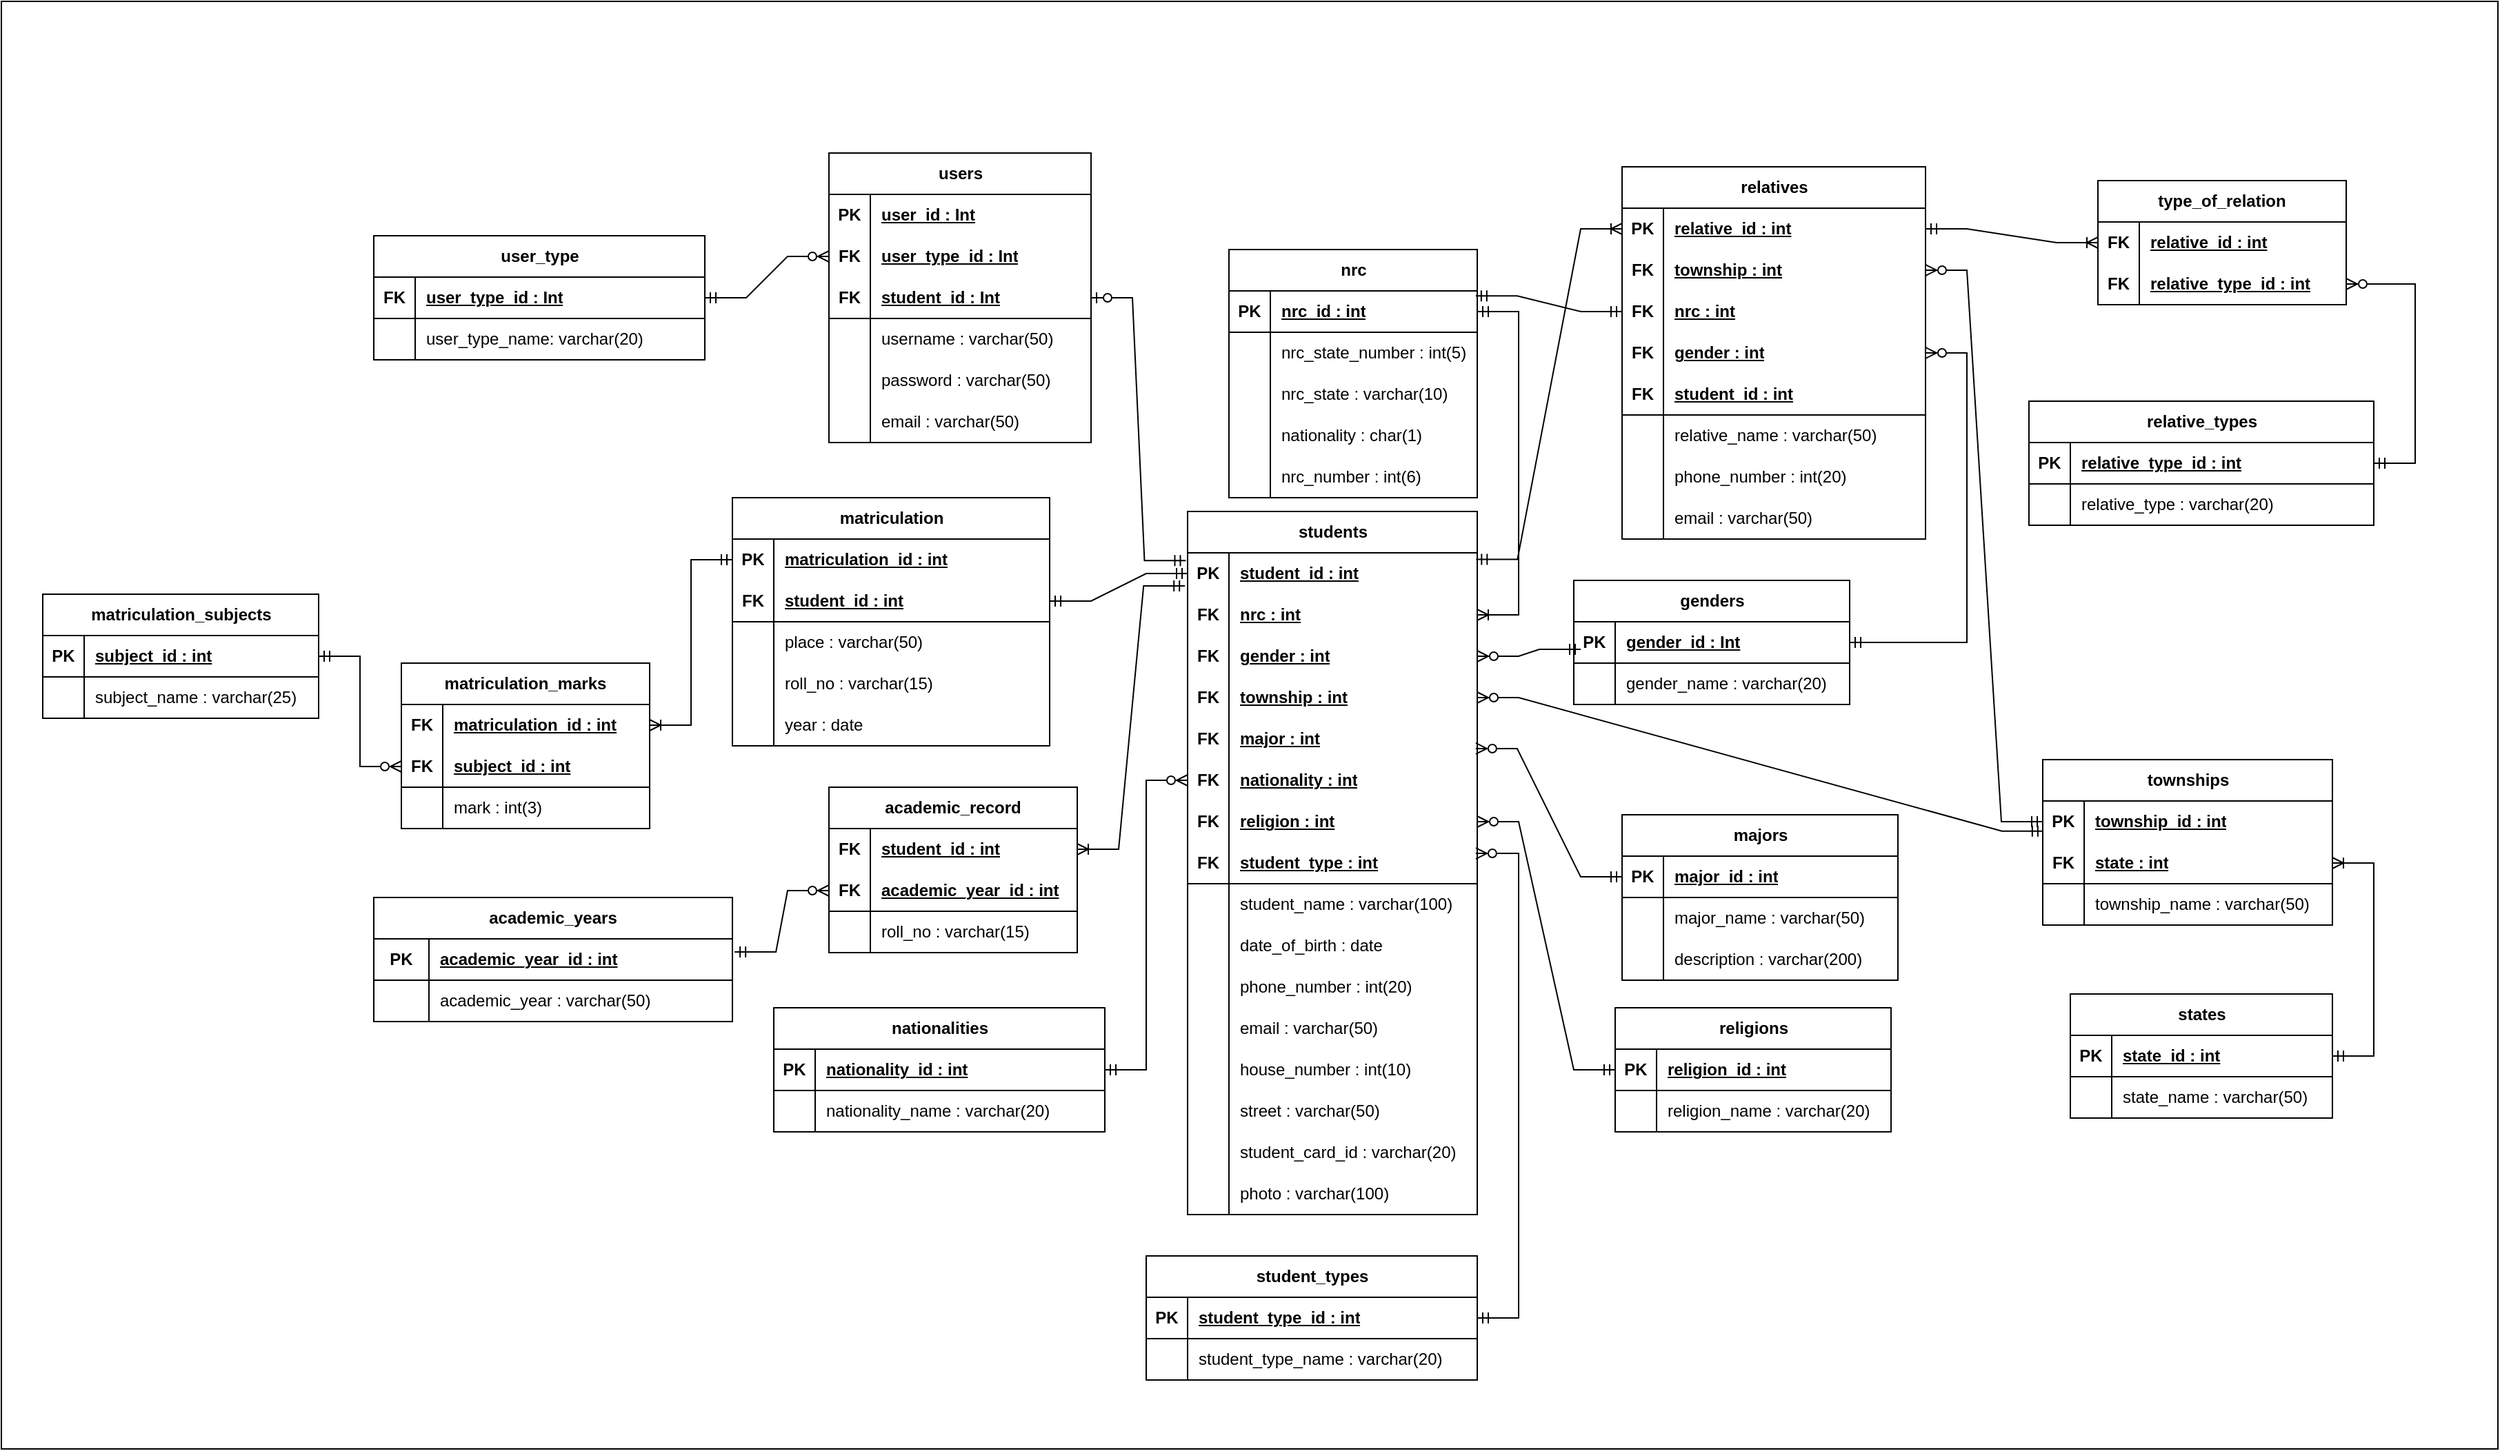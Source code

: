 <mxfile version="24.7.8">
  <diagram id="R2lEEEUBdFMjLlhIrx00" name="Page-1">
    <mxGraphModel dx="2643" dy="1989" grid="1" gridSize="10" guides="1" tooltips="1" connect="1" arrows="1" fold="1" page="1" pageScale="1" pageWidth="850" pageHeight="1100" math="0" shadow="0" extFonts="Permanent Marker^https://fonts.googleapis.com/css?family=Permanent+Marker">
      <root>
        <mxCell id="0" />
        <mxCell id="1" parent="0" />
        <mxCell id="eC_wtEQTcTefXycVysx9-4" value="" style="rounded=0;whiteSpace=wrap;html=1;" parent="1" vertex="1">
          <mxGeometry x="-550" y="-310" width="1810" height="1050" as="geometry" />
        </mxCell>
        <mxCell id="3_76YKHmmig9aL4-o4rb-15" value="users" style="shape=table;startSize=30;container=1;collapsible=1;childLayout=tableLayout;fixedRows=1;rowLines=0;fontStyle=1;align=center;resizeLast=1;html=1;" parent="1" vertex="1">
          <mxGeometry x="50" y="-200" width="190" height="210" as="geometry" />
        </mxCell>
        <mxCell id="VLA0l5Gz3ufpwWtP7PTf-23" value="" style="shape=tableRow;horizontal=0;startSize=0;swimlaneHead=0;swimlaneBody=0;fillColor=none;collapsible=0;dropTarget=0;points=[[0,0.5],[1,0.5]];portConstraint=eastwest;top=0;left=0;right=0;bottom=0;" parent="3_76YKHmmig9aL4-o4rb-15" vertex="1">
          <mxGeometry y="30" width="190" height="30" as="geometry" />
        </mxCell>
        <mxCell id="VLA0l5Gz3ufpwWtP7PTf-24" value="&lt;b&gt;PK&lt;/b&gt;" style="shape=partialRectangle;connectable=0;fillColor=none;top=0;left=0;bottom=0;right=0;editable=1;overflow=hidden;whiteSpace=wrap;html=1;" parent="VLA0l5Gz3ufpwWtP7PTf-23" vertex="1">
          <mxGeometry width="30" height="30" as="geometry">
            <mxRectangle width="30" height="30" as="alternateBounds" />
          </mxGeometry>
        </mxCell>
        <mxCell id="VLA0l5Gz3ufpwWtP7PTf-25" value="&lt;b&gt;&lt;u&gt;user_id : Int&lt;/u&gt;&lt;br&gt;&lt;/b&gt;" style="shape=partialRectangle;connectable=0;fillColor=none;top=0;left=0;bottom=0;right=0;align=left;spacingLeft=6;overflow=hidden;whiteSpace=wrap;html=1;" parent="VLA0l5Gz3ufpwWtP7PTf-23" vertex="1">
          <mxGeometry x="30" width="160" height="30" as="geometry">
            <mxRectangle width="160" height="30" as="alternateBounds" />
          </mxGeometry>
        </mxCell>
        <mxCell id="40ICGp_vBhdf0tLM16BH-8" value="" style="shape=tableRow;horizontal=0;startSize=0;swimlaneHead=0;swimlaneBody=0;fillColor=none;collapsible=0;dropTarget=0;points=[[0,0.5],[1,0.5]];portConstraint=eastwest;top=0;left=0;right=0;bottom=0;" parent="3_76YKHmmig9aL4-o4rb-15" vertex="1">
          <mxGeometry y="60" width="190" height="30" as="geometry" />
        </mxCell>
        <mxCell id="40ICGp_vBhdf0tLM16BH-9" value="&lt;b&gt;FK&lt;/b&gt;" style="shape=partialRectangle;connectable=0;fillColor=none;top=0;left=0;bottom=0;right=0;editable=1;overflow=hidden;whiteSpace=wrap;html=1;" parent="40ICGp_vBhdf0tLM16BH-8" vertex="1">
          <mxGeometry width="30" height="30" as="geometry">
            <mxRectangle width="30" height="30" as="alternateBounds" />
          </mxGeometry>
        </mxCell>
        <mxCell id="40ICGp_vBhdf0tLM16BH-10" value="&lt;b&gt;&lt;u&gt;user_type_id : Int&lt;/u&gt;&lt;br&gt;&lt;/b&gt;" style="shape=partialRectangle;connectable=0;fillColor=none;top=0;left=0;bottom=0;right=0;align=left;spacingLeft=6;overflow=hidden;whiteSpace=wrap;html=1;" parent="40ICGp_vBhdf0tLM16BH-8" vertex="1">
          <mxGeometry x="30" width="160" height="30" as="geometry">
            <mxRectangle width="160" height="30" as="alternateBounds" />
          </mxGeometry>
        </mxCell>
        <mxCell id="3_76YKHmmig9aL4-o4rb-16" value="" style="shape=tableRow;horizontal=0;startSize=0;swimlaneHead=0;swimlaneBody=0;fillColor=none;collapsible=0;dropTarget=0;points=[[0,0.5],[1,0.5]];portConstraint=eastwest;top=0;left=0;right=0;bottom=1;" parent="3_76YKHmmig9aL4-o4rb-15" vertex="1">
          <mxGeometry y="90" width="190" height="30" as="geometry" />
        </mxCell>
        <mxCell id="3_76YKHmmig9aL4-o4rb-17" value="FK" style="shape=partialRectangle;connectable=0;fillColor=none;top=0;left=0;bottom=0;right=0;fontStyle=1;overflow=hidden;whiteSpace=wrap;html=1;" parent="3_76YKHmmig9aL4-o4rb-16" vertex="1">
          <mxGeometry width="30" height="30" as="geometry">
            <mxRectangle width="30" height="30" as="alternateBounds" />
          </mxGeometry>
        </mxCell>
        <mxCell id="3_76YKHmmig9aL4-o4rb-18" value="student_id : Int" style="shape=partialRectangle;connectable=0;fillColor=none;top=0;left=0;bottom=0;right=0;align=left;spacingLeft=6;fontStyle=5;overflow=hidden;whiteSpace=wrap;html=1;" parent="3_76YKHmmig9aL4-o4rb-16" vertex="1">
          <mxGeometry x="30" width="160" height="30" as="geometry">
            <mxRectangle width="160" height="30" as="alternateBounds" />
          </mxGeometry>
        </mxCell>
        <mxCell id="3_76YKHmmig9aL4-o4rb-19" value="" style="shape=tableRow;horizontal=0;startSize=0;swimlaneHead=0;swimlaneBody=0;fillColor=none;collapsible=0;dropTarget=0;points=[[0,0.5],[1,0.5]];portConstraint=eastwest;top=0;left=0;right=0;bottom=0;" parent="3_76YKHmmig9aL4-o4rb-15" vertex="1">
          <mxGeometry y="120" width="190" height="30" as="geometry" />
        </mxCell>
        <mxCell id="3_76YKHmmig9aL4-o4rb-20" value="" style="shape=partialRectangle;connectable=0;fillColor=none;top=0;left=0;bottom=0;right=0;editable=1;overflow=hidden;whiteSpace=wrap;html=1;" parent="3_76YKHmmig9aL4-o4rb-19" vertex="1">
          <mxGeometry width="30" height="30" as="geometry">
            <mxRectangle width="30" height="30" as="alternateBounds" />
          </mxGeometry>
        </mxCell>
        <mxCell id="3_76YKHmmig9aL4-o4rb-21" value="username : varchar(50)" style="shape=partialRectangle;connectable=0;fillColor=none;top=0;left=0;bottom=0;right=0;align=left;spacingLeft=6;overflow=hidden;whiteSpace=wrap;html=1;" parent="3_76YKHmmig9aL4-o4rb-19" vertex="1">
          <mxGeometry x="30" width="160" height="30" as="geometry">
            <mxRectangle width="160" height="30" as="alternateBounds" />
          </mxGeometry>
        </mxCell>
        <mxCell id="3_76YKHmmig9aL4-o4rb-22" value="" style="shape=tableRow;horizontal=0;startSize=0;swimlaneHead=0;swimlaneBody=0;fillColor=none;collapsible=0;dropTarget=0;points=[[0,0.5],[1,0.5]];portConstraint=eastwest;top=0;left=0;right=0;bottom=0;" parent="3_76YKHmmig9aL4-o4rb-15" vertex="1">
          <mxGeometry y="150" width="190" height="30" as="geometry" />
        </mxCell>
        <mxCell id="3_76YKHmmig9aL4-o4rb-23" value="" style="shape=partialRectangle;connectable=0;fillColor=none;top=0;left=0;bottom=0;right=0;editable=1;overflow=hidden;whiteSpace=wrap;html=1;" parent="3_76YKHmmig9aL4-o4rb-22" vertex="1">
          <mxGeometry width="30" height="30" as="geometry">
            <mxRectangle width="30" height="30" as="alternateBounds" />
          </mxGeometry>
        </mxCell>
        <mxCell id="3_76YKHmmig9aL4-o4rb-24" value="password : varchar(50)" style="shape=partialRectangle;connectable=0;fillColor=none;top=0;left=0;bottom=0;right=0;align=left;spacingLeft=6;overflow=hidden;whiteSpace=wrap;html=1;" parent="3_76YKHmmig9aL4-o4rb-22" vertex="1">
          <mxGeometry x="30" width="160" height="30" as="geometry">
            <mxRectangle width="160" height="30" as="alternateBounds" />
          </mxGeometry>
        </mxCell>
        <mxCell id="3_76YKHmmig9aL4-o4rb-25" value="" style="shape=tableRow;horizontal=0;startSize=0;swimlaneHead=0;swimlaneBody=0;fillColor=none;collapsible=0;dropTarget=0;points=[[0,0.5],[1,0.5]];portConstraint=eastwest;top=0;left=0;right=0;bottom=0;" parent="3_76YKHmmig9aL4-o4rb-15" vertex="1">
          <mxGeometry y="180" width="190" height="30" as="geometry" />
        </mxCell>
        <mxCell id="3_76YKHmmig9aL4-o4rb-26" value="" style="shape=partialRectangle;connectable=0;fillColor=none;top=0;left=0;bottom=0;right=0;editable=1;overflow=hidden;whiteSpace=wrap;html=1;" parent="3_76YKHmmig9aL4-o4rb-25" vertex="1">
          <mxGeometry width="30" height="30" as="geometry">
            <mxRectangle width="30" height="30" as="alternateBounds" />
          </mxGeometry>
        </mxCell>
        <mxCell id="3_76YKHmmig9aL4-o4rb-27" value="email : varchar(50)" style="shape=partialRectangle;connectable=0;fillColor=none;top=0;left=0;bottom=0;right=0;align=left;spacingLeft=6;overflow=hidden;whiteSpace=wrap;html=1;" parent="3_76YKHmmig9aL4-o4rb-25" vertex="1">
          <mxGeometry x="30" width="160" height="30" as="geometry">
            <mxRectangle width="160" height="30" as="alternateBounds" />
          </mxGeometry>
        </mxCell>
        <mxCell id="uZvy3hchPdhk1jkXs7Y3-4" value="matriculation" style="shape=table;startSize=30;container=1;collapsible=1;childLayout=tableLayout;fixedRows=1;rowLines=0;fontStyle=1;align=center;resizeLast=1;html=1;" parent="1" vertex="1">
          <mxGeometry x="-20" y="50" width="230" height="180" as="geometry">
            <mxRectangle x="-20" y="50" width="110" height="30" as="alternateBounds" />
          </mxGeometry>
        </mxCell>
        <mxCell id="uZvy3hchPdhk1jkXs7Y3-72" value="" style="shape=tableRow;horizontal=0;startSize=0;swimlaneHead=0;swimlaneBody=0;fillColor=none;collapsible=0;dropTarget=0;points=[[0,0.5],[1,0.5]];portConstraint=eastwest;top=0;left=0;right=0;bottom=0;fontStyle=0" parent="uZvy3hchPdhk1jkXs7Y3-4" vertex="1">
          <mxGeometry y="30" width="230" height="30" as="geometry" />
        </mxCell>
        <mxCell id="uZvy3hchPdhk1jkXs7Y3-73" value="&lt;b&gt;PK&lt;/b&gt;" style="shape=partialRectangle;connectable=0;fillColor=none;top=0;left=0;bottom=0;right=0;editable=1;overflow=hidden;whiteSpace=wrap;html=1;" parent="uZvy3hchPdhk1jkXs7Y3-72" vertex="1">
          <mxGeometry width="30" height="30" as="geometry">
            <mxRectangle width="30" height="30" as="alternateBounds" />
          </mxGeometry>
        </mxCell>
        <mxCell id="uZvy3hchPdhk1jkXs7Y3-74" value="matriculation_id : int " style="shape=partialRectangle;connectable=0;fillColor=none;top=0;left=0;bottom=0;right=0;align=left;spacingLeft=6;overflow=hidden;whiteSpace=wrap;html=1;fontStyle=5" parent="uZvy3hchPdhk1jkXs7Y3-72" vertex="1">
          <mxGeometry x="30" width="200" height="30" as="geometry">
            <mxRectangle width="200" height="30" as="alternateBounds" />
          </mxGeometry>
        </mxCell>
        <mxCell id="uZvy3hchPdhk1jkXs7Y3-5" value="" style="shape=tableRow;horizontal=0;startSize=0;swimlaneHead=0;swimlaneBody=0;fillColor=none;collapsible=0;dropTarget=0;points=[[0,0.5],[1,0.5]];portConstraint=eastwest;top=0;left=0;right=0;bottom=1;" parent="uZvy3hchPdhk1jkXs7Y3-4" vertex="1">
          <mxGeometry y="60" width="230" height="30" as="geometry" />
        </mxCell>
        <mxCell id="uZvy3hchPdhk1jkXs7Y3-6" value="FK" style="shape=partialRectangle;connectable=0;fillColor=none;top=0;left=0;bottom=0;right=0;fontStyle=1;overflow=hidden;whiteSpace=wrap;html=1;" parent="uZvy3hchPdhk1jkXs7Y3-5" vertex="1">
          <mxGeometry width="30" height="30" as="geometry">
            <mxRectangle width="30" height="30" as="alternateBounds" />
          </mxGeometry>
        </mxCell>
        <mxCell id="uZvy3hchPdhk1jkXs7Y3-7" value="student_id : int" style="shape=partialRectangle;connectable=0;fillColor=none;top=0;left=0;bottom=0;right=0;align=left;spacingLeft=6;fontStyle=5;overflow=hidden;whiteSpace=wrap;html=1;" parent="uZvy3hchPdhk1jkXs7Y3-5" vertex="1">
          <mxGeometry x="30" width="200" height="30" as="geometry">
            <mxRectangle width="200" height="30" as="alternateBounds" />
          </mxGeometry>
        </mxCell>
        <mxCell id="uZvy3hchPdhk1jkXs7Y3-8" value="" style="shape=tableRow;horizontal=0;startSize=0;swimlaneHead=0;swimlaneBody=0;fillColor=none;collapsible=0;dropTarget=0;points=[[0,0.5],[1,0.5]];portConstraint=eastwest;top=0;left=0;right=0;bottom=0;" parent="uZvy3hchPdhk1jkXs7Y3-4" vertex="1">
          <mxGeometry y="90" width="230" height="30" as="geometry" />
        </mxCell>
        <mxCell id="uZvy3hchPdhk1jkXs7Y3-9" value="" style="shape=partialRectangle;connectable=0;fillColor=none;top=0;left=0;bottom=0;right=0;editable=1;overflow=hidden;whiteSpace=wrap;html=1;" parent="uZvy3hchPdhk1jkXs7Y3-8" vertex="1">
          <mxGeometry width="30" height="30" as="geometry">
            <mxRectangle width="30" height="30" as="alternateBounds" />
          </mxGeometry>
        </mxCell>
        <mxCell id="uZvy3hchPdhk1jkXs7Y3-10" value="place : varchar(50)" style="shape=partialRectangle;connectable=0;fillColor=none;top=0;left=0;bottom=0;right=0;align=left;spacingLeft=6;overflow=hidden;whiteSpace=wrap;html=1;" parent="uZvy3hchPdhk1jkXs7Y3-8" vertex="1">
          <mxGeometry x="30" width="200" height="30" as="geometry">
            <mxRectangle width="200" height="30" as="alternateBounds" />
          </mxGeometry>
        </mxCell>
        <mxCell id="KgvOo46sXfBmDolp0QCk-89" value="" style="shape=tableRow;horizontal=0;startSize=0;swimlaneHead=0;swimlaneBody=0;fillColor=none;collapsible=0;dropTarget=0;points=[[0,0.5],[1,0.5]];portConstraint=eastwest;top=0;left=0;right=0;bottom=0;" parent="uZvy3hchPdhk1jkXs7Y3-4" vertex="1">
          <mxGeometry y="120" width="230" height="30" as="geometry" />
        </mxCell>
        <mxCell id="KgvOo46sXfBmDolp0QCk-90" value="" style="shape=partialRectangle;connectable=0;fillColor=none;top=0;left=0;bottom=0;right=0;editable=1;overflow=hidden;whiteSpace=wrap;html=1;" parent="KgvOo46sXfBmDolp0QCk-89" vertex="1">
          <mxGeometry width="30" height="30" as="geometry">
            <mxRectangle width="30" height="30" as="alternateBounds" />
          </mxGeometry>
        </mxCell>
        <mxCell id="KgvOo46sXfBmDolp0QCk-91" value="roll_no : varchar(15)" style="shape=partialRectangle;connectable=0;fillColor=none;top=0;left=0;bottom=0;right=0;align=left;spacingLeft=6;overflow=hidden;whiteSpace=wrap;html=1;" parent="KgvOo46sXfBmDolp0QCk-89" vertex="1">
          <mxGeometry x="30" width="200" height="30" as="geometry">
            <mxRectangle width="200" height="30" as="alternateBounds" />
          </mxGeometry>
        </mxCell>
        <mxCell id="uZvy3hchPdhk1jkXs7Y3-14" value="" style="shape=tableRow;horizontal=0;startSize=0;swimlaneHead=0;swimlaneBody=0;fillColor=none;collapsible=0;dropTarget=0;points=[[0,0.5],[1,0.5]];portConstraint=eastwest;top=0;left=0;right=0;bottom=0;" parent="uZvy3hchPdhk1jkXs7Y3-4" vertex="1">
          <mxGeometry y="150" width="230" height="30" as="geometry" />
        </mxCell>
        <mxCell id="uZvy3hchPdhk1jkXs7Y3-15" value="" style="shape=partialRectangle;connectable=0;fillColor=none;top=0;left=0;bottom=0;right=0;editable=1;overflow=hidden;whiteSpace=wrap;html=1;" parent="uZvy3hchPdhk1jkXs7Y3-14" vertex="1">
          <mxGeometry width="30" height="30" as="geometry">
            <mxRectangle width="30" height="30" as="alternateBounds" />
          </mxGeometry>
        </mxCell>
        <mxCell id="uZvy3hchPdhk1jkXs7Y3-16" value="year : date" style="shape=partialRectangle;connectable=0;fillColor=none;top=0;left=0;bottom=0;right=0;align=left;spacingLeft=6;overflow=hidden;whiteSpace=wrap;html=1;" parent="uZvy3hchPdhk1jkXs7Y3-14" vertex="1">
          <mxGeometry x="30" width="200" height="30" as="geometry">
            <mxRectangle width="200" height="30" as="alternateBounds" />
          </mxGeometry>
        </mxCell>
        <mxCell id="3_76YKHmmig9aL4-o4rb-85" value="majors" style="shape=table;startSize=30;container=1;collapsible=1;childLayout=tableLayout;fixedRows=1;rowLines=0;fontStyle=1;align=center;resizeLast=1;html=1;" parent="1" vertex="1">
          <mxGeometry x="625" y="280" width="200" height="120" as="geometry" />
        </mxCell>
        <mxCell id="3_76YKHmmig9aL4-o4rb-86" value="" style="shape=tableRow;horizontal=0;startSize=0;swimlaneHead=0;swimlaneBody=0;fillColor=none;collapsible=0;dropTarget=0;points=[[0,0.5],[1,0.5]];portConstraint=eastwest;top=0;left=0;right=0;bottom=1;" parent="3_76YKHmmig9aL4-o4rb-85" vertex="1">
          <mxGeometry y="30" width="200" height="30" as="geometry" />
        </mxCell>
        <mxCell id="3_76YKHmmig9aL4-o4rb-87" value="PK" style="shape=partialRectangle;connectable=0;fillColor=none;top=0;left=0;bottom=0;right=0;fontStyle=1;overflow=hidden;whiteSpace=wrap;html=1;" parent="3_76YKHmmig9aL4-o4rb-86" vertex="1">
          <mxGeometry width="30" height="30" as="geometry">
            <mxRectangle width="30" height="30" as="alternateBounds" />
          </mxGeometry>
        </mxCell>
        <mxCell id="3_76YKHmmig9aL4-o4rb-88" value="major_id : int " style="shape=partialRectangle;connectable=0;fillColor=none;top=0;left=0;bottom=0;right=0;align=left;spacingLeft=6;fontStyle=5;overflow=hidden;whiteSpace=wrap;html=1;" parent="3_76YKHmmig9aL4-o4rb-86" vertex="1">
          <mxGeometry x="30" width="170" height="30" as="geometry">
            <mxRectangle width="170" height="30" as="alternateBounds" />
          </mxGeometry>
        </mxCell>
        <mxCell id="3_76YKHmmig9aL4-o4rb-89" value="" style="shape=tableRow;horizontal=0;startSize=0;swimlaneHead=0;swimlaneBody=0;fillColor=none;collapsible=0;dropTarget=0;points=[[0,0.5],[1,0.5]];portConstraint=eastwest;top=0;left=0;right=0;bottom=0;" parent="3_76YKHmmig9aL4-o4rb-85" vertex="1">
          <mxGeometry y="60" width="200" height="30" as="geometry" />
        </mxCell>
        <mxCell id="3_76YKHmmig9aL4-o4rb-90" value="" style="shape=partialRectangle;connectable=0;fillColor=none;top=0;left=0;bottom=0;right=0;editable=1;overflow=hidden;whiteSpace=wrap;html=1;" parent="3_76YKHmmig9aL4-o4rb-89" vertex="1">
          <mxGeometry width="30" height="30" as="geometry">
            <mxRectangle width="30" height="30" as="alternateBounds" />
          </mxGeometry>
        </mxCell>
        <mxCell id="3_76YKHmmig9aL4-o4rb-91" value="major_name : varchar(50)" style="shape=partialRectangle;connectable=0;fillColor=none;top=0;left=0;bottom=0;right=0;align=left;spacingLeft=6;overflow=hidden;whiteSpace=wrap;html=1;" parent="3_76YKHmmig9aL4-o4rb-89" vertex="1">
          <mxGeometry x="30" width="170" height="30" as="geometry">
            <mxRectangle width="170" height="30" as="alternateBounds" />
          </mxGeometry>
        </mxCell>
        <mxCell id="3_76YKHmmig9aL4-o4rb-92" value="" style="shape=tableRow;horizontal=0;startSize=0;swimlaneHead=0;swimlaneBody=0;fillColor=none;collapsible=0;dropTarget=0;points=[[0,0.5],[1,0.5]];portConstraint=eastwest;top=0;left=0;right=0;bottom=0;" parent="3_76YKHmmig9aL4-o4rb-85" vertex="1">
          <mxGeometry y="90" width="200" height="30" as="geometry" />
        </mxCell>
        <mxCell id="3_76YKHmmig9aL4-o4rb-93" value="" style="shape=partialRectangle;connectable=0;fillColor=none;top=0;left=0;bottom=0;right=0;editable=1;overflow=hidden;whiteSpace=wrap;html=1;" parent="3_76YKHmmig9aL4-o4rb-92" vertex="1">
          <mxGeometry width="30" height="30" as="geometry">
            <mxRectangle width="30" height="30" as="alternateBounds" />
          </mxGeometry>
        </mxCell>
        <mxCell id="3_76YKHmmig9aL4-o4rb-94" value="description : varchar(200)" style="shape=partialRectangle;connectable=0;fillColor=none;top=0;left=0;bottom=0;right=0;align=left;spacingLeft=6;overflow=hidden;whiteSpace=wrap;html=1;" parent="3_76YKHmmig9aL4-o4rb-92" vertex="1">
          <mxGeometry x="30" width="170" height="30" as="geometry">
            <mxRectangle width="170" height="30" as="alternateBounds" />
          </mxGeometry>
        </mxCell>
        <mxCell id="0XwCUv5jw9NsBe--t1Uy-1" value="academic_years" style="shape=table;startSize=30;container=1;collapsible=1;childLayout=tableLayout;fixedRows=1;rowLines=0;fontStyle=1;align=center;resizeLast=1;html=1;whiteSpace=wrap;" parent="1" vertex="1">
          <mxGeometry x="-280" y="340" width="260" height="90" as="geometry" />
        </mxCell>
        <mxCell id="0XwCUv5jw9NsBe--t1Uy-5" value="" style="shape=tableRow;horizontal=0;startSize=0;swimlaneHead=0;swimlaneBody=0;fillColor=none;collapsible=0;dropTarget=0;points=[[0,0.5],[1,0.5]];portConstraint=eastwest;top=0;left=0;right=0;bottom=1;html=1;" parent="0XwCUv5jw9NsBe--t1Uy-1" vertex="1">
          <mxGeometry y="30" width="260" height="30" as="geometry" />
        </mxCell>
        <mxCell id="0XwCUv5jw9NsBe--t1Uy-6" value="PK" style="shape=partialRectangle;connectable=0;fillColor=none;top=0;left=0;bottom=0;right=0;fontStyle=1;overflow=hidden;html=1;whiteSpace=wrap;" parent="0XwCUv5jw9NsBe--t1Uy-5" vertex="1">
          <mxGeometry width="40" height="30" as="geometry">
            <mxRectangle width="40" height="30" as="alternateBounds" />
          </mxGeometry>
        </mxCell>
        <mxCell id="0XwCUv5jw9NsBe--t1Uy-7" value="academic_year_id : int " style="shape=partialRectangle;connectable=0;fillColor=none;top=0;left=0;bottom=0;right=0;align=left;spacingLeft=6;fontStyle=5;overflow=hidden;html=1;whiteSpace=wrap;" parent="0XwCUv5jw9NsBe--t1Uy-5" vertex="1">
          <mxGeometry x="40" width="220" height="30" as="geometry">
            <mxRectangle width="220" height="30" as="alternateBounds" />
          </mxGeometry>
        </mxCell>
        <mxCell id="0XwCUv5jw9NsBe--t1Uy-8" value="" style="shape=tableRow;horizontal=0;startSize=0;swimlaneHead=0;swimlaneBody=0;fillColor=none;collapsible=0;dropTarget=0;points=[[0,0.5],[1,0.5]];portConstraint=eastwest;top=0;left=0;right=0;bottom=0;html=1;" parent="0XwCUv5jw9NsBe--t1Uy-1" vertex="1">
          <mxGeometry y="60" width="260" height="30" as="geometry" />
        </mxCell>
        <mxCell id="0XwCUv5jw9NsBe--t1Uy-9" value="" style="shape=partialRectangle;connectable=0;fillColor=none;top=0;left=0;bottom=0;right=0;editable=1;overflow=hidden;html=1;whiteSpace=wrap;" parent="0XwCUv5jw9NsBe--t1Uy-8" vertex="1">
          <mxGeometry width="40" height="30" as="geometry">
            <mxRectangle width="40" height="30" as="alternateBounds" />
          </mxGeometry>
        </mxCell>
        <mxCell id="0XwCUv5jw9NsBe--t1Uy-10" value="academic_year : varchar(50)" style="shape=partialRectangle;connectable=0;fillColor=none;top=0;left=0;bottom=0;right=0;align=left;spacingLeft=6;overflow=hidden;html=1;whiteSpace=wrap;" parent="0XwCUv5jw9NsBe--t1Uy-8" vertex="1">
          <mxGeometry x="40" width="220" height="30" as="geometry">
            <mxRectangle width="220" height="30" as="alternateBounds" />
          </mxGeometry>
        </mxCell>
        <mxCell id="3_76YKHmmig9aL4-o4rb-28" value="students" style="shape=table;startSize=30;container=1;collapsible=1;childLayout=tableLayout;fixedRows=1;rowLines=0;fontStyle=1;align=center;resizeLast=1;html=1;" parent="1" vertex="1">
          <mxGeometry x="310" y="60" width="210" height="510" as="geometry" />
        </mxCell>
        <mxCell id="KgvOo46sXfBmDolp0QCk-10" value="" style="shape=tableRow;horizontal=0;startSize=0;swimlaneHead=0;swimlaneBody=0;fillColor=none;collapsible=0;dropTarget=0;points=[[0,0.5],[1,0.5]];portConstraint=eastwest;top=0;left=0;right=0;bottom=0;" parent="3_76YKHmmig9aL4-o4rb-28" vertex="1">
          <mxGeometry y="30" width="210" height="30" as="geometry" />
        </mxCell>
        <mxCell id="KgvOo46sXfBmDolp0QCk-11" value="&lt;b&gt;PK&lt;br&gt;&lt;/b&gt;" style="shape=partialRectangle;connectable=0;fillColor=none;top=0;left=0;bottom=0;right=0;editable=1;overflow=hidden;whiteSpace=wrap;html=1;" parent="KgvOo46sXfBmDolp0QCk-10" vertex="1">
          <mxGeometry width="30" height="30" as="geometry">
            <mxRectangle width="30" height="30" as="alternateBounds" />
          </mxGeometry>
        </mxCell>
        <mxCell id="KgvOo46sXfBmDolp0QCk-12" value="student_id : int " style="shape=partialRectangle;connectable=0;fillColor=none;top=0;left=0;bottom=0;right=0;align=left;spacingLeft=6;overflow=hidden;whiteSpace=wrap;html=1;fontStyle=5" parent="KgvOo46sXfBmDolp0QCk-10" vertex="1">
          <mxGeometry x="30" width="180" height="30" as="geometry">
            <mxRectangle width="180" height="30" as="alternateBounds" />
          </mxGeometry>
        </mxCell>
        <mxCell id="eC_wtEQTcTefXycVysx9-14" value="" style="shape=tableRow;horizontal=0;startSize=0;swimlaneHead=0;swimlaneBody=0;fillColor=none;collapsible=0;dropTarget=0;points=[[0,0.5],[1,0.5]];portConstraint=eastwest;top=0;left=0;right=0;bottom=0;" parent="3_76YKHmmig9aL4-o4rb-28" vertex="1">
          <mxGeometry y="60" width="210" height="30" as="geometry" />
        </mxCell>
        <mxCell id="eC_wtEQTcTefXycVysx9-15" value="&lt;b&gt;FK&lt;/b&gt;" style="shape=partialRectangle;connectable=0;fillColor=none;top=0;left=0;bottom=0;right=0;editable=1;overflow=hidden;whiteSpace=wrap;html=1;" parent="eC_wtEQTcTefXycVysx9-14" vertex="1">
          <mxGeometry width="30" height="30" as="geometry">
            <mxRectangle width="30" height="30" as="alternateBounds" />
          </mxGeometry>
        </mxCell>
        <mxCell id="eC_wtEQTcTefXycVysx9-16" value="nrc : int" style="shape=partialRectangle;connectable=0;fillColor=none;top=0;left=0;bottom=0;right=0;align=left;spacingLeft=6;overflow=hidden;whiteSpace=wrap;html=1;fontStyle=5" parent="eC_wtEQTcTefXycVysx9-14" vertex="1">
          <mxGeometry x="30" width="180" height="30" as="geometry">
            <mxRectangle width="180" height="30" as="alternateBounds" />
          </mxGeometry>
        </mxCell>
        <mxCell id="40ICGp_vBhdf0tLM16BH-27" value="" style="shape=tableRow;horizontal=0;startSize=0;swimlaneHead=0;swimlaneBody=0;fillColor=none;collapsible=0;dropTarget=0;points=[[0,0.5],[1,0.5]];portConstraint=eastwest;top=0;left=0;right=0;bottom=0;" parent="3_76YKHmmig9aL4-o4rb-28" vertex="1">
          <mxGeometry y="90" width="210" height="30" as="geometry" />
        </mxCell>
        <mxCell id="40ICGp_vBhdf0tLM16BH-28" value="&lt;b&gt;FK&lt;/b&gt;" style="shape=partialRectangle;connectable=0;fillColor=none;top=0;left=0;bottom=0;right=0;editable=1;overflow=hidden;whiteSpace=wrap;html=1;" parent="40ICGp_vBhdf0tLM16BH-27" vertex="1">
          <mxGeometry width="30" height="30" as="geometry">
            <mxRectangle width="30" height="30" as="alternateBounds" />
          </mxGeometry>
        </mxCell>
        <mxCell id="40ICGp_vBhdf0tLM16BH-29" value="gender : int" style="shape=partialRectangle;connectable=0;fillColor=none;top=0;left=0;bottom=0;right=0;align=left;spacingLeft=6;overflow=hidden;whiteSpace=wrap;html=1;fontStyle=5" parent="40ICGp_vBhdf0tLM16BH-27" vertex="1">
          <mxGeometry x="30" width="180" height="30" as="geometry">
            <mxRectangle width="180" height="30" as="alternateBounds" />
          </mxGeometry>
        </mxCell>
        <mxCell id="KgvOo46sXfBmDolp0QCk-4" value="" style="shape=tableRow;horizontal=0;startSize=0;swimlaneHead=0;swimlaneBody=0;fillColor=none;collapsible=0;dropTarget=0;points=[[0,0.5],[1,0.5]];portConstraint=eastwest;top=0;left=0;right=0;bottom=0;" parent="3_76YKHmmig9aL4-o4rb-28" vertex="1">
          <mxGeometry y="120" width="210" height="30" as="geometry" />
        </mxCell>
        <mxCell id="KgvOo46sXfBmDolp0QCk-5" value="&lt;b&gt;FK&lt;/b&gt;" style="shape=partialRectangle;connectable=0;fillColor=none;top=0;left=0;bottom=0;right=0;editable=1;overflow=hidden;whiteSpace=wrap;html=1;" parent="KgvOo46sXfBmDolp0QCk-4" vertex="1">
          <mxGeometry width="30" height="30" as="geometry">
            <mxRectangle width="30" height="30" as="alternateBounds" />
          </mxGeometry>
        </mxCell>
        <mxCell id="KgvOo46sXfBmDolp0QCk-6" value="township : int" style="shape=partialRectangle;connectable=0;fillColor=none;top=0;left=0;bottom=0;right=0;align=left;spacingLeft=6;overflow=hidden;whiteSpace=wrap;html=1;fontStyle=5" parent="KgvOo46sXfBmDolp0QCk-4" vertex="1">
          <mxGeometry x="30" width="180" height="30" as="geometry">
            <mxRectangle width="180" height="30" as="alternateBounds" />
          </mxGeometry>
        </mxCell>
        <mxCell id="KgvOo46sXfBmDolp0QCk-7" value="" style="shape=tableRow;horizontal=0;startSize=0;swimlaneHead=0;swimlaneBody=0;fillColor=none;collapsible=0;dropTarget=0;points=[[0,0.5],[1,0.5]];portConstraint=eastwest;top=0;left=0;right=0;bottom=0;" parent="3_76YKHmmig9aL4-o4rb-28" vertex="1">
          <mxGeometry y="150" width="210" height="30" as="geometry" />
        </mxCell>
        <mxCell id="KgvOo46sXfBmDolp0QCk-8" value="&lt;b&gt;FK&lt;/b&gt;" style="shape=partialRectangle;connectable=0;fillColor=none;top=0;left=0;bottom=0;right=0;editable=1;overflow=hidden;whiteSpace=wrap;html=1;" parent="KgvOo46sXfBmDolp0QCk-7" vertex="1">
          <mxGeometry width="30" height="30" as="geometry">
            <mxRectangle width="30" height="30" as="alternateBounds" />
          </mxGeometry>
        </mxCell>
        <mxCell id="KgvOo46sXfBmDolp0QCk-9" value="major : int" style="shape=partialRectangle;connectable=0;fillColor=none;top=0;left=0;bottom=0;right=0;align=left;spacingLeft=6;overflow=hidden;whiteSpace=wrap;html=1;fontStyle=5" parent="KgvOo46sXfBmDolp0QCk-7" vertex="1">
          <mxGeometry x="30" width="180" height="30" as="geometry">
            <mxRectangle width="180" height="30" as="alternateBounds" />
          </mxGeometry>
        </mxCell>
        <mxCell id="VLA0l5Gz3ufpwWtP7PTf-1" value="" style="shape=tableRow;horizontal=0;startSize=0;swimlaneHead=0;swimlaneBody=0;fillColor=none;collapsible=0;dropTarget=0;points=[[0,0.5],[1,0.5]];portConstraint=eastwest;top=0;left=0;right=0;bottom=0;" parent="3_76YKHmmig9aL4-o4rb-28" vertex="1">
          <mxGeometry y="180" width="210" height="30" as="geometry" />
        </mxCell>
        <mxCell id="VLA0l5Gz3ufpwWtP7PTf-2" value="FK" style="shape=partialRectangle;connectable=0;fillColor=none;top=0;left=0;bottom=0;right=0;editable=1;overflow=hidden;whiteSpace=wrap;html=1;fontStyle=1" parent="VLA0l5Gz3ufpwWtP7PTf-1" vertex="1">
          <mxGeometry width="30" height="30" as="geometry">
            <mxRectangle width="30" height="30" as="alternateBounds" />
          </mxGeometry>
        </mxCell>
        <mxCell id="VLA0l5Gz3ufpwWtP7PTf-3" value="nationality : int" style="shape=partialRectangle;connectable=0;fillColor=none;top=0;left=0;bottom=0;right=0;align=left;spacingLeft=6;overflow=hidden;whiteSpace=wrap;html=1;fontStyle=5" parent="VLA0l5Gz3ufpwWtP7PTf-1" vertex="1">
          <mxGeometry x="30" width="180" height="30" as="geometry">
            <mxRectangle width="180" height="30" as="alternateBounds" />
          </mxGeometry>
        </mxCell>
        <mxCell id="VLA0l5Gz3ufpwWtP7PTf-4" value="" style="shape=tableRow;horizontal=0;startSize=0;swimlaneHead=0;swimlaneBody=0;fillColor=none;collapsible=0;dropTarget=0;points=[[0,0.5],[1,0.5]];portConstraint=eastwest;top=0;left=0;right=0;bottom=0;" parent="3_76YKHmmig9aL4-o4rb-28" vertex="1">
          <mxGeometry y="210" width="210" height="30" as="geometry" />
        </mxCell>
        <mxCell id="VLA0l5Gz3ufpwWtP7PTf-5" value="FK" style="shape=partialRectangle;connectable=0;fillColor=none;top=0;left=0;bottom=0;right=0;editable=1;overflow=hidden;whiteSpace=wrap;html=1;fontStyle=1" parent="VLA0l5Gz3ufpwWtP7PTf-4" vertex="1">
          <mxGeometry width="30" height="30" as="geometry">
            <mxRectangle width="30" height="30" as="alternateBounds" />
          </mxGeometry>
        </mxCell>
        <mxCell id="VLA0l5Gz3ufpwWtP7PTf-6" value="religion : int" style="shape=partialRectangle;connectable=0;fillColor=none;top=0;left=0;bottom=0;right=0;align=left;spacingLeft=6;overflow=hidden;whiteSpace=wrap;html=1;fontStyle=5" parent="VLA0l5Gz3ufpwWtP7PTf-4" vertex="1">
          <mxGeometry x="30" width="180" height="30" as="geometry">
            <mxRectangle width="180" height="30" as="alternateBounds" />
          </mxGeometry>
        </mxCell>
        <mxCell id="3_76YKHmmig9aL4-o4rb-29" value="" style="shape=tableRow;horizontal=0;startSize=0;swimlaneHead=0;swimlaneBody=0;fillColor=none;collapsible=0;dropTarget=0;points=[[0,0.5],[1,0.5]];portConstraint=eastwest;top=0;left=0;right=0;bottom=1;" parent="3_76YKHmmig9aL4-o4rb-28" vertex="1">
          <mxGeometry y="240" width="210" height="30" as="geometry" />
        </mxCell>
        <mxCell id="3_76YKHmmig9aL4-o4rb-30" value="&lt;div&gt;FK&lt;/div&gt;" style="shape=partialRectangle;connectable=0;fillColor=none;top=0;left=0;bottom=0;right=0;fontStyle=1;overflow=hidden;whiteSpace=wrap;html=1;" parent="3_76YKHmmig9aL4-o4rb-29" vertex="1">
          <mxGeometry width="30" height="30" as="geometry">
            <mxRectangle width="30" height="30" as="alternateBounds" />
          </mxGeometry>
        </mxCell>
        <mxCell id="3_76YKHmmig9aL4-o4rb-31" value="student_type : int" style="shape=partialRectangle;connectable=0;fillColor=none;top=0;left=0;bottom=0;right=0;align=left;spacingLeft=6;fontStyle=5;overflow=hidden;whiteSpace=wrap;html=1;" parent="3_76YKHmmig9aL4-o4rb-29" vertex="1">
          <mxGeometry x="30" width="180" height="30" as="geometry">
            <mxRectangle width="180" height="30" as="alternateBounds" />
          </mxGeometry>
        </mxCell>
        <mxCell id="3_76YKHmmig9aL4-o4rb-32" value="" style="shape=tableRow;horizontal=0;startSize=0;swimlaneHead=0;swimlaneBody=0;fillColor=none;collapsible=0;dropTarget=0;points=[[0,0.5],[1,0.5]];portConstraint=eastwest;top=0;left=0;right=0;bottom=0;" parent="3_76YKHmmig9aL4-o4rb-28" vertex="1">
          <mxGeometry y="270" width="210" height="30" as="geometry" />
        </mxCell>
        <mxCell id="3_76YKHmmig9aL4-o4rb-33" value="" style="shape=partialRectangle;connectable=0;fillColor=none;top=0;left=0;bottom=0;right=0;editable=1;overflow=hidden;whiteSpace=wrap;html=1;" parent="3_76YKHmmig9aL4-o4rb-32" vertex="1">
          <mxGeometry width="30" height="30" as="geometry">
            <mxRectangle width="30" height="30" as="alternateBounds" />
          </mxGeometry>
        </mxCell>
        <mxCell id="3_76YKHmmig9aL4-o4rb-34" value="student_name : varchar(100)" style="shape=partialRectangle;connectable=0;fillColor=none;top=0;left=0;bottom=0;right=0;align=left;spacingLeft=6;overflow=hidden;whiteSpace=wrap;html=1;" parent="3_76YKHmmig9aL4-o4rb-32" vertex="1">
          <mxGeometry x="30" width="180" height="30" as="geometry">
            <mxRectangle width="180" height="30" as="alternateBounds" />
          </mxGeometry>
        </mxCell>
        <mxCell id="3_76YKHmmig9aL4-o4rb-47" value="" style="shape=tableRow;horizontal=0;startSize=0;swimlaneHead=0;swimlaneBody=0;fillColor=none;collapsible=0;dropTarget=0;points=[[0,0.5],[1,0.5]];portConstraint=eastwest;top=0;left=0;right=0;bottom=0;" parent="3_76YKHmmig9aL4-o4rb-28" vertex="1">
          <mxGeometry y="300" width="210" height="30" as="geometry" />
        </mxCell>
        <mxCell id="3_76YKHmmig9aL4-o4rb-48" value="" style="shape=partialRectangle;connectable=0;fillColor=none;top=0;left=0;bottom=0;right=0;editable=1;overflow=hidden;whiteSpace=wrap;html=1;" parent="3_76YKHmmig9aL4-o4rb-47" vertex="1">
          <mxGeometry width="30" height="30" as="geometry">
            <mxRectangle width="30" height="30" as="alternateBounds" />
          </mxGeometry>
        </mxCell>
        <mxCell id="3_76YKHmmig9aL4-o4rb-49" value="date_of_birth : date" style="shape=partialRectangle;connectable=0;fillColor=none;top=0;left=0;bottom=0;right=0;align=left;spacingLeft=6;overflow=hidden;whiteSpace=wrap;html=1;" parent="3_76YKHmmig9aL4-o4rb-47" vertex="1">
          <mxGeometry x="30" width="180" height="30" as="geometry">
            <mxRectangle width="180" height="30" as="alternateBounds" />
          </mxGeometry>
        </mxCell>
        <mxCell id="3_76YKHmmig9aL4-o4rb-50" value="" style="shape=tableRow;horizontal=0;startSize=0;swimlaneHead=0;swimlaneBody=0;fillColor=none;collapsible=0;dropTarget=0;points=[[0,0.5],[1,0.5]];portConstraint=eastwest;top=0;left=0;right=0;bottom=0;" parent="3_76YKHmmig9aL4-o4rb-28" vertex="1">
          <mxGeometry y="330" width="210" height="30" as="geometry" />
        </mxCell>
        <mxCell id="3_76YKHmmig9aL4-o4rb-51" value="" style="shape=partialRectangle;connectable=0;fillColor=none;top=0;left=0;bottom=0;right=0;editable=1;overflow=hidden;whiteSpace=wrap;html=1;" parent="3_76YKHmmig9aL4-o4rb-50" vertex="1">
          <mxGeometry width="30" height="30" as="geometry">
            <mxRectangle width="30" height="30" as="alternateBounds" />
          </mxGeometry>
        </mxCell>
        <mxCell id="3_76YKHmmig9aL4-o4rb-52" value="phone_number : int(20)" style="shape=partialRectangle;connectable=0;fillColor=none;top=0;left=0;bottom=0;right=0;align=left;spacingLeft=6;overflow=hidden;whiteSpace=wrap;html=1;" parent="3_76YKHmmig9aL4-o4rb-50" vertex="1">
          <mxGeometry x="30" width="180" height="30" as="geometry">
            <mxRectangle width="180" height="30" as="alternateBounds" />
          </mxGeometry>
        </mxCell>
        <mxCell id="3_76YKHmmig9aL4-o4rb-53" value="" style="shape=tableRow;horizontal=0;startSize=0;swimlaneHead=0;swimlaneBody=0;fillColor=none;collapsible=0;dropTarget=0;points=[[0,0.5],[1,0.5]];portConstraint=eastwest;top=0;left=0;right=0;bottom=0;" parent="3_76YKHmmig9aL4-o4rb-28" vertex="1">
          <mxGeometry y="360" width="210" height="30" as="geometry" />
        </mxCell>
        <mxCell id="3_76YKHmmig9aL4-o4rb-54" value="" style="shape=partialRectangle;connectable=0;fillColor=none;top=0;left=0;bottom=0;right=0;editable=1;overflow=hidden;whiteSpace=wrap;html=1;" parent="3_76YKHmmig9aL4-o4rb-53" vertex="1">
          <mxGeometry width="30" height="30" as="geometry">
            <mxRectangle width="30" height="30" as="alternateBounds" />
          </mxGeometry>
        </mxCell>
        <mxCell id="3_76YKHmmig9aL4-o4rb-55" value="email : varchar(50)" style="shape=partialRectangle;connectable=0;fillColor=none;top=0;left=0;bottom=0;right=0;align=left;spacingLeft=6;overflow=hidden;whiteSpace=wrap;html=1;" parent="3_76YKHmmig9aL4-o4rb-53" vertex="1">
          <mxGeometry x="30" width="180" height="30" as="geometry">
            <mxRectangle width="180" height="30" as="alternateBounds" />
          </mxGeometry>
        </mxCell>
        <mxCell id="uZvy3hchPdhk1jkXs7Y3-1" value="" style="shape=tableRow;horizontal=0;startSize=0;swimlaneHead=0;swimlaneBody=0;fillColor=none;collapsible=0;dropTarget=0;points=[[0,0.5],[1,0.5]];portConstraint=eastwest;top=0;left=0;right=0;bottom=0;" parent="3_76YKHmmig9aL4-o4rb-28" vertex="1">
          <mxGeometry y="390" width="210" height="30" as="geometry" />
        </mxCell>
        <mxCell id="uZvy3hchPdhk1jkXs7Y3-2" value="" style="shape=partialRectangle;connectable=0;fillColor=none;top=0;left=0;bottom=0;right=0;editable=1;overflow=hidden;whiteSpace=wrap;html=1;" parent="uZvy3hchPdhk1jkXs7Y3-1" vertex="1">
          <mxGeometry width="30" height="30" as="geometry">
            <mxRectangle width="30" height="30" as="alternateBounds" />
          </mxGeometry>
        </mxCell>
        <mxCell id="uZvy3hchPdhk1jkXs7Y3-3" value="house_number : int(10)" style="shape=partialRectangle;connectable=0;fillColor=none;top=0;left=0;bottom=0;right=0;align=left;spacingLeft=6;overflow=hidden;whiteSpace=wrap;html=1;" parent="uZvy3hchPdhk1jkXs7Y3-1" vertex="1">
          <mxGeometry x="30" width="180" height="30" as="geometry">
            <mxRectangle width="180" height="30" as="alternateBounds" />
          </mxGeometry>
        </mxCell>
        <mxCell id="KgvOo46sXfBmDolp0QCk-1" value="" style="shape=tableRow;horizontal=0;startSize=0;swimlaneHead=0;swimlaneBody=0;fillColor=none;collapsible=0;dropTarget=0;points=[[0,0.5],[1,0.5]];portConstraint=eastwest;top=0;left=0;right=0;bottom=0;" parent="3_76YKHmmig9aL4-o4rb-28" vertex="1">
          <mxGeometry y="420" width="210" height="30" as="geometry" />
        </mxCell>
        <mxCell id="KgvOo46sXfBmDolp0QCk-2" value="" style="shape=partialRectangle;connectable=0;fillColor=none;top=0;left=0;bottom=0;right=0;editable=1;overflow=hidden;whiteSpace=wrap;html=1;" parent="KgvOo46sXfBmDolp0QCk-1" vertex="1">
          <mxGeometry width="30" height="30" as="geometry">
            <mxRectangle width="30" height="30" as="alternateBounds" />
          </mxGeometry>
        </mxCell>
        <mxCell id="KgvOo46sXfBmDolp0QCk-3" value="street : varchar(50)" style="shape=partialRectangle;connectable=0;fillColor=none;top=0;left=0;bottom=0;right=0;align=left;spacingLeft=6;overflow=hidden;whiteSpace=wrap;html=1;" parent="KgvOo46sXfBmDolp0QCk-1" vertex="1">
          <mxGeometry x="30" width="180" height="30" as="geometry">
            <mxRectangle width="180" height="30" as="alternateBounds" />
          </mxGeometry>
        </mxCell>
        <mxCell id="eC_wtEQTcTefXycVysx9-1" value="" style="shape=tableRow;horizontal=0;startSize=0;swimlaneHead=0;swimlaneBody=0;fillColor=none;collapsible=0;dropTarget=0;points=[[0,0.5],[1,0.5]];portConstraint=eastwest;top=0;left=0;right=0;bottom=0;" parent="3_76YKHmmig9aL4-o4rb-28" vertex="1">
          <mxGeometry y="450" width="210" height="30" as="geometry" />
        </mxCell>
        <mxCell id="eC_wtEQTcTefXycVysx9-2" value="" style="shape=partialRectangle;connectable=0;fillColor=none;top=0;left=0;bottom=0;right=0;editable=1;overflow=hidden;whiteSpace=wrap;html=1;" parent="eC_wtEQTcTefXycVysx9-1" vertex="1">
          <mxGeometry width="30" height="30" as="geometry">
            <mxRectangle width="30" height="30" as="alternateBounds" />
          </mxGeometry>
        </mxCell>
        <mxCell id="eC_wtEQTcTefXycVysx9-3" value="student_card_id : varchar(20)" style="shape=partialRectangle;connectable=0;fillColor=none;top=0;left=0;bottom=0;right=0;align=left;spacingLeft=6;overflow=hidden;whiteSpace=wrap;html=1;" parent="eC_wtEQTcTefXycVysx9-1" vertex="1">
          <mxGeometry x="30" width="180" height="30" as="geometry">
            <mxRectangle width="180" height="30" as="alternateBounds" />
          </mxGeometry>
        </mxCell>
        <mxCell id="40ICGp_vBhdf0tLM16BH-12" value="" style="shape=tableRow;horizontal=0;startSize=0;swimlaneHead=0;swimlaneBody=0;fillColor=none;collapsible=0;dropTarget=0;points=[[0,0.5],[1,0.5]];portConstraint=eastwest;top=0;left=0;right=0;bottom=0;" parent="3_76YKHmmig9aL4-o4rb-28" vertex="1">
          <mxGeometry y="480" width="210" height="30" as="geometry" />
        </mxCell>
        <mxCell id="40ICGp_vBhdf0tLM16BH-13" value="" style="shape=partialRectangle;connectable=0;fillColor=none;top=0;left=0;bottom=0;right=0;editable=1;overflow=hidden;whiteSpace=wrap;html=1;" parent="40ICGp_vBhdf0tLM16BH-12" vertex="1">
          <mxGeometry width="30" height="30" as="geometry">
            <mxRectangle width="30" height="30" as="alternateBounds" />
          </mxGeometry>
        </mxCell>
        <mxCell id="40ICGp_vBhdf0tLM16BH-14" value="photo : varchar(100)" style="shape=partialRectangle;connectable=0;fillColor=none;top=0;left=0;bottom=0;right=0;align=left;spacingLeft=6;overflow=hidden;whiteSpace=wrap;html=1;" parent="40ICGp_vBhdf0tLM16BH-12" vertex="1">
          <mxGeometry x="30" width="180" height="30" as="geometry">
            <mxRectangle width="180" height="30" as="alternateBounds" />
          </mxGeometry>
        </mxCell>
        <mxCell id="KgvOo46sXfBmDolp0QCk-29" value="states" style="shape=table;startSize=30;container=1;collapsible=1;childLayout=tableLayout;fixedRows=1;rowLines=0;fontStyle=1;align=center;resizeLast=1;html=1;" parent="1" vertex="1">
          <mxGeometry x="950" y="410" width="190" height="90" as="geometry" />
        </mxCell>
        <mxCell id="KgvOo46sXfBmDolp0QCk-30" value="" style="shape=tableRow;horizontal=0;startSize=0;swimlaneHead=0;swimlaneBody=0;fillColor=none;collapsible=0;dropTarget=0;points=[[0,0.5],[1,0.5]];portConstraint=eastwest;top=0;left=0;right=0;bottom=1;" parent="KgvOo46sXfBmDolp0QCk-29" vertex="1">
          <mxGeometry y="30" width="190" height="30" as="geometry" />
        </mxCell>
        <mxCell id="KgvOo46sXfBmDolp0QCk-31" value="PK" style="shape=partialRectangle;connectable=0;fillColor=none;top=0;left=0;bottom=0;right=0;fontStyle=1;overflow=hidden;whiteSpace=wrap;html=1;" parent="KgvOo46sXfBmDolp0QCk-30" vertex="1">
          <mxGeometry width="30" height="30" as="geometry">
            <mxRectangle width="30" height="30" as="alternateBounds" />
          </mxGeometry>
        </mxCell>
        <mxCell id="KgvOo46sXfBmDolp0QCk-32" value="state_id : int " style="shape=partialRectangle;connectable=0;fillColor=none;top=0;left=0;bottom=0;right=0;align=left;spacingLeft=6;fontStyle=5;overflow=hidden;whiteSpace=wrap;html=1;" parent="KgvOo46sXfBmDolp0QCk-30" vertex="1">
          <mxGeometry x="30" width="160" height="30" as="geometry">
            <mxRectangle width="160" height="30" as="alternateBounds" />
          </mxGeometry>
        </mxCell>
        <mxCell id="KgvOo46sXfBmDolp0QCk-33" value="" style="shape=tableRow;horizontal=0;startSize=0;swimlaneHead=0;swimlaneBody=0;fillColor=none;collapsible=0;dropTarget=0;points=[[0,0.5],[1,0.5]];portConstraint=eastwest;top=0;left=0;right=0;bottom=0;" parent="KgvOo46sXfBmDolp0QCk-29" vertex="1">
          <mxGeometry y="60" width="190" height="30" as="geometry" />
        </mxCell>
        <mxCell id="KgvOo46sXfBmDolp0QCk-34" value="" style="shape=partialRectangle;connectable=0;fillColor=none;top=0;left=0;bottom=0;right=0;editable=1;overflow=hidden;whiteSpace=wrap;html=1;" parent="KgvOo46sXfBmDolp0QCk-33" vertex="1">
          <mxGeometry width="30" height="30" as="geometry">
            <mxRectangle width="30" height="30" as="alternateBounds" />
          </mxGeometry>
        </mxCell>
        <mxCell id="KgvOo46sXfBmDolp0QCk-35" value="state_name : varchar(50)" style="shape=partialRectangle;connectable=0;fillColor=none;top=0;left=0;bottom=0;right=0;align=left;spacingLeft=6;overflow=hidden;whiteSpace=wrap;html=1;" parent="KgvOo46sXfBmDolp0QCk-33" vertex="1">
          <mxGeometry x="30" width="160" height="30" as="geometry">
            <mxRectangle width="160" height="30" as="alternateBounds" />
          </mxGeometry>
        </mxCell>
        <mxCell id="KgvOo46sXfBmDolp0QCk-19" value="townships" style="shape=table;startSize=30;container=1;collapsible=1;childLayout=tableLayout;fixedRows=1;rowLines=0;fontStyle=1;align=center;resizeLast=1;html=1;" parent="1" vertex="1">
          <mxGeometry x="930" y="240" width="210" height="120" as="geometry" />
        </mxCell>
        <mxCell id="KgvOo46sXfBmDolp0QCk-26" value="" style="shape=tableRow;horizontal=0;startSize=0;swimlaneHead=0;swimlaneBody=0;fillColor=none;collapsible=0;dropTarget=0;points=[[0,0.5],[1,0.5]];portConstraint=eastwest;top=0;left=0;right=0;bottom=0;" parent="KgvOo46sXfBmDolp0QCk-19" vertex="1">
          <mxGeometry y="30" width="210" height="30" as="geometry" />
        </mxCell>
        <mxCell id="KgvOo46sXfBmDolp0QCk-27" value="PK" style="shape=partialRectangle;connectable=0;fillColor=none;top=0;left=0;bottom=0;right=0;editable=1;overflow=hidden;whiteSpace=wrap;html=1;fontStyle=1" parent="KgvOo46sXfBmDolp0QCk-26" vertex="1">
          <mxGeometry width="30" height="30" as="geometry">
            <mxRectangle width="30" height="30" as="alternateBounds" />
          </mxGeometry>
        </mxCell>
        <mxCell id="KgvOo46sXfBmDolp0QCk-28" value="township_id : int " style="shape=partialRectangle;connectable=0;fillColor=none;top=0;left=0;bottom=0;right=0;align=left;spacingLeft=6;overflow=hidden;whiteSpace=wrap;html=1;fontStyle=5" parent="KgvOo46sXfBmDolp0QCk-26" vertex="1">
          <mxGeometry x="30" width="180" height="30" as="geometry">
            <mxRectangle width="180" height="30" as="alternateBounds" />
          </mxGeometry>
        </mxCell>
        <mxCell id="KgvOo46sXfBmDolp0QCk-20" value="" style="shape=tableRow;horizontal=0;startSize=0;swimlaneHead=0;swimlaneBody=0;fillColor=none;collapsible=0;dropTarget=0;points=[[0,0.5],[1,0.5]];portConstraint=eastwest;top=0;left=0;right=0;bottom=1;" parent="KgvOo46sXfBmDolp0QCk-19" vertex="1">
          <mxGeometry y="60" width="210" height="30" as="geometry" />
        </mxCell>
        <mxCell id="KgvOo46sXfBmDolp0QCk-21" value="FK" style="shape=partialRectangle;connectable=0;fillColor=none;top=0;left=0;bottom=0;right=0;fontStyle=1;overflow=hidden;whiteSpace=wrap;html=1;" parent="KgvOo46sXfBmDolp0QCk-20" vertex="1">
          <mxGeometry width="30" height="30" as="geometry">
            <mxRectangle width="30" height="30" as="alternateBounds" />
          </mxGeometry>
        </mxCell>
        <mxCell id="KgvOo46sXfBmDolp0QCk-22" value="state : int " style="shape=partialRectangle;connectable=0;fillColor=none;top=0;left=0;bottom=0;right=0;align=left;spacingLeft=6;fontStyle=5;overflow=hidden;whiteSpace=wrap;html=1;" parent="KgvOo46sXfBmDolp0QCk-20" vertex="1">
          <mxGeometry x="30" width="180" height="30" as="geometry">
            <mxRectangle width="180" height="30" as="alternateBounds" />
          </mxGeometry>
        </mxCell>
        <mxCell id="KgvOo46sXfBmDolp0QCk-23" value="" style="shape=tableRow;horizontal=0;startSize=0;swimlaneHead=0;swimlaneBody=0;fillColor=none;collapsible=0;dropTarget=0;points=[[0,0.5],[1,0.5]];portConstraint=eastwest;top=0;left=0;right=0;bottom=0;" parent="KgvOo46sXfBmDolp0QCk-19" vertex="1">
          <mxGeometry y="90" width="210" height="30" as="geometry" />
        </mxCell>
        <mxCell id="KgvOo46sXfBmDolp0QCk-24" value="" style="shape=partialRectangle;connectable=0;fillColor=none;top=0;left=0;bottom=0;right=0;editable=1;overflow=hidden;whiteSpace=wrap;html=1;" parent="KgvOo46sXfBmDolp0QCk-23" vertex="1">
          <mxGeometry width="30" height="30" as="geometry">
            <mxRectangle width="30" height="30" as="alternateBounds" />
          </mxGeometry>
        </mxCell>
        <mxCell id="KgvOo46sXfBmDolp0QCk-25" value="township_name : varchar(50)" style="shape=partialRectangle;connectable=0;fillColor=none;top=0;left=0;bottom=0;right=0;align=left;spacingLeft=6;overflow=hidden;whiteSpace=wrap;html=1;" parent="KgvOo46sXfBmDolp0QCk-23" vertex="1">
          <mxGeometry x="30" width="180" height="30" as="geometry">
            <mxRectangle width="180" height="30" as="alternateBounds" />
          </mxGeometry>
        </mxCell>
        <mxCell id="KgvOo46sXfBmDolp0QCk-39" value="" style="edgeStyle=entityRelationEdgeStyle;fontSize=12;html=1;endArrow=ERzeroToMany;startArrow=ERmandOne;rounded=0;entryX=1;entryY=0.5;entryDx=0;entryDy=0;exitX=0.002;exitY=0.729;exitDx=0;exitDy=0;exitPerimeter=0;" parent="1" source="KgvOo46sXfBmDolp0QCk-26" target="KgvOo46sXfBmDolp0QCk-4" edge="1">
          <mxGeometry width="100" height="100" relative="1" as="geometry">
            <mxPoint x="440" y="410" as="sourcePoint" />
            <mxPoint x="520" y="269.01" as="targetPoint" />
          </mxGeometry>
        </mxCell>
        <mxCell id="KgvOo46sXfBmDolp0QCk-41" value="" style="edgeStyle=entityRelationEdgeStyle;fontSize=12;html=1;endArrow=ERoneToMany;startArrow=ERmandOne;rounded=0;entryX=1;entryY=0.5;entryDx=0;entryDy=0;exitX=1;exitY=0.5;exitDx=0;exitDy=0;" parent="1" source="KgvOo46sXfBmDolp0QCk-30" target="KgvOo46sXfBmDolp0QCk-20" edge="1">
          <mxGeometry width="100" height="100" relative="1" as="geometry">
            <mxPoint x="440" y="410" as="sourcePoint" />
            <mxPoint x="540" y="310" as="targetPoint" />
            <Array as="points">
              <mxPoint x="1050" y="410" />
            </Array>
          </mxGeometry>
        </mxCell>
        <mxCell id="KgvOo46sXfBmDolp0QCk-42" value="student_types" style="shape=table;startSize=30;container=1;collapsible=1;childLayout=tableLayout;fixedRows=1;rowLines=0;fontStyle=1;align=center;resizeLast=1;html=1;" parent="1" vertex="1">
          <mxGeometry x="280" y="600" width="240" height="90" as="geometry">
            <mxRectangle x="600" y="210" width="120" height="30" as="alternateBounds" />
          </mxGeometry>
        </mxCell>
        <mxCell id="KgvOo46sXfBmDolp0QCk-43" value="" style="shape=tableRow;horizontal=0;startSize=0;swimlaneHead=0;swimlaneBody=0;fillColor=none;collapsible=0;dropTarget=0;points=[[0,0.5],[1,0.5]];portConstraint=eastwest;top=0;left=0;right=0;bottom=1;" parent="KgvOo46sXfBmDolp0QCk-42" vertex="1">
          <mxGeometry y="30" width="240" height="30" as="geometry" />
        </mxCell>
        <mxCell id="KgvOo46sXfBmDolp0QCk-44" value="PK" style="shape=partialRectangle;connectable=0;fillColor=none;top=0;left=0;bottom=0;right=0;fontStyle=1;overflow=hidden;whiteSpace=wrap;html=1;" parent="KgvOo46sXfBmDolp0QCk-43" vertex="1">
          <mxGeometry width="30" height="30" as="geometry">
            <mxRectangle width="30" height="30" as="alternateBounds" />
          </mxGeometry>
        </mxCell>
        <mxCell id="KgvOo46sXfBmDolp0QCk-45" value="student_type_id : int " style="shape=partialRectangle;connectable=0;fillColor=none;top=0;left=0;bottom=0;right=0;align=left;spacingLeft=6;fontStyle=5;overflow=hidden;whiteSpace=wrap;html=1;" parent="KgvOo46sXfBmDolp0QCk-43" vertex="1">
          <mxGeometry x="30" width="210" height="30" as="geometry">
            <mxRectangle width="210" height="30" as="alternateBounds" />
          </mxGeometry>
        </mxCell>
        <mxCell id="KgvOo46sXfBmDolp0QCk-46" value="" style="shape=tableRow;horizontal=0;startSize=0;swimlaneHead=0;swimlaneBody=0;fillColor=none;collapsible=0;dropTarget=0;points=[[0,0.5],[1,0.5]];portConstraint=eastwest;top=0;left=0;right=0;bottom=0;" parent="KgvOo46sXfBmDolp0QCk-42" vertex="1">
          <mxGeometry y="60" width="240" height="30" as="geometry" />
        </mxCell>
        <mxCell id="KgvOo46sXfBmDolp0QCk-47" value="" style="shape=partialRectangle;connectable=0;fillColor=none;top=0;left=0;bottom=0;right=0;editable=1;overflow=hidden;whiteSpace=wrap;html=1;" parent="KgvOo46sXfBmDolp0QCk-46" vertex="1">
          <mxGeometry width="30" height="30" as="geometry">
            <mxRectangle width="30" height="30" as="alternateBounds" />
          </mxGeometry>
        </mxCell>
        <mxCell id="KgvOo46sXfBmDolp0QCk-48" value="student_type_name : varchar(20)" style="shape=partialRectangle;connectable=0;fillColor=none;top=0;left=0;bottom=0;right=0;align=left;spacingLeft=6;overflow=hidden;whiteSpace=wrap;html=1;" parent="KgvOo46sXfBmDolp0QCk-46" vertex="1">
          <mxGeometry x="30" width="210" height="30" as="geometry">
            <mxRectangle width="210" height="30" as="alternateBounds" />
          </mxGeometry>
        </mxCell>
        <mxCell id="KgvOo46sXfBmDolp0QCk-49" value="" style="edgeStyle=entityRelationEdgeStyle;fontSize=12;html=1;endArrow=ERzeroToMany;startArrow=ERmandOne;rounded=0;entryX=0.995;entryY=0.267;entryDx=0;entryDy=0;entryPerimeter=0;" parent="1" source="KgvOo46sXfBmDolp0QCk-43" target="3_76YKHmmig9aL4-o4rb-29" edge="1">
          <mxGeometry width="100" height="100" relative="1" as="geometry">
            <mxPoint x="700" y="316" as="sourcePoint" />
            <mxPoint x="630" y="430" as="targetPoint" />
          </mxGeometry>
        </mxCell>
        <mxCell id="KgvOo46sXfBmDolp0QCk-50" value="" style="edgeStyle=entityRelationEdgeStyle;fontSize=12;html=1;endArrow=ERzeroToMany;startArrow=ERmandOne;rounded=0;entryX=0.995;entryY=0.733;entryDx=0;entryDy=0;entryPerimeter=0;" parent="1" source="3_76YKHmmig9aL4-o4rb-86" target="KgvOo46sXfBmDolp0QCk-7" edge="1">
          <mxGeometry width="100" height="100" relative="1" as="geometry">
            <mxPoint x="610" y="125" as="sourcePoint" />
            <mxPoint x="530" y="189" as="targetPoint" />
          </mxGeometry>
        </mxCell>
        <mxCell id="KgvOo46sXfBmDolp0QCk-51" value="nrc" style="shape=table;startSize=30;container=1;collapsible=1;childLayout=tableLayout;fixedRows=1;rowLines=0;fontStyle=1;align=center;resizeLast=1;html=1;" parent="1" vertex="1">
          <mxGeometry x="340" y="-130" width="180" height="180" as="geometry" />
        </mxCell>
        <mxCell id="KgvOo46sXfBmDolp0QCk-55" value="" style="shape=tableRow;horizontal=0;startSize=0;swimlaneHead=0;swimlaneBody=0;fillColor=none;collapsible=0;dropTarget=0;points=[[0,0.5],[1,0.5]];portConstraint=eastwest;top=0;left=0;right=0;bottom=1;" parent="KgvOo46sXfBmDolp0QCk-51" vertex="1">
          <mxGeometry y="30" width="180" height="30" as="geometry" />
        </mxCell>
        <mxCell id="KgvOo46sXfBmDolp0QCk-56" value="PK" style="shape=partialRectangle;connectable=0;fillColor=none;top=0;left=0;bottom=0;right=0;fontStyle=1;overflow=hidden;whiteSpace=wrap;html=1;" parent="KgvOo46sXfBmDolp0QCk-55" vertex="1">
          <mxGeometry width="30" height="30" as="geometry">
            <mxRectangle width="30" height="30" as="alternateBounds" />
          </mxGeometry>
        </mxCell>
        <mxCell id="KgvOo46sXfBmDolp0QCk-57" value="nrc_id : int" style="shape=partialRectangle;connectable=0;fillColor=none;top=0;left=0;bottom=0;right=0;align=left;spacingLeft=6;fontStyle=5;overflow=hidden;whiteSpace=wrap;html=1;" parent="KgvOo46sXfBmDolp0QCk-55" vertex="1">
          <mxGeometry x="30" width="150" height="30" as="geometry">
            <mxRectangle width="150" height="30" as="alternateBounds" />
          </mxGeometry>
        </mxCell>
        <mxCell id="KgvOo46sXfBmDolp0QCk-58" value="" style="shape=tableRow;horizontal=0;startSize=0;swimlaneHead=0;swimlaneBody=0;fillColor=none;collapsible=0;dropTarget=0;points=[[0,0.5],[1,0.5]];portConstraint=eastwest;top=0;left=0;right=0;bottom=0;" parent="KgvOo46sXfBmDolp0QCk-51" vertex="1">
          <mxGeometry y="60" width="180" height="30" as="geometry" />
        </mxCell>
        <mxCell id="KgvOo46sXfBmDolp0QCk-59" value="" style="shape=partialRectangle;connectable=0;fillColor=none;top=0;left=0;bottom=0;right=0;editable=1;overflow=hidden;whiteSpace=wrap;html=1;" parent="KgvOo46sXfBmDolp0QCk-58" vertex="1">
          <mxGeometry width="30" height="30" as="geometry">
            <mxRectangle width="30" height="30" as="alternateBounds" />
          </mxGeometry>
        </mxCell>
        <mxCell id="KgvOo46sXfBmDolp0QCk-60" value="nrc_state_number : int(5)" style="shape=partialRectangle;connectable=0;fillColor=none;top=0;left=0;bottom=0;right=0;align=left;spacingLeft=6;overflow=hidden;whiteSpace=wrap;html=1;" parent="KgvOo46sXfBmDolp0QCk-58" vertex="1">
          <mxGeometry x="30" width="150" height="30" as="geometry">
            <mxRectangle width="150" height="30" as="alternateBounds" />
          </mxGeometry>
        </mxCell>
        <mxCell id="yuqZU1N2oqK0HBQLDyWt-1" value="" style="shape=tableRow;horizontal=0;startSize=0;swimlaneHead=0;swimlaneBody=0;fillColor=none;collapsible=0;dropTarget=0;points=[[0,0.5],[1,0.5]];portConstraint=eastwest;top=0;left=0;right=0;bottom=0;" parent="KgvOo46sXfBmDolp0QCk-51" vertex="1">
          <mxGeometry y="90" width="180" height="30" as="geometry" />
        </mxCell>
        <mxCell id="yuqZU1N2oqK0HBQLDyWt-2" value="" style="shape=partialRectangle;connectable=0;fillColor=none;top=0;left=0;bottom=0;right=0;editable=1;overflow=hidden;whiteSpace=wrap;html=1;" parent="yuqZU1N2oqK0HBQLDyWt-1" vertex="1">
          <mxGeometry width="30" height="30" as="geometry">
            <mxRectangle width="30" height="30" as="alternateBounds" />
          </mxGeometry>
        </mxCell>
        <mxCell id="yuqZU1N2oqK0HBQLDyWt-3" value="nrc_state : varchar(10)" style="shape=partialRectangle;connectable=0;fillColor=none;top=0;left=0;bottom=0;right=0;align=left;spacingLeft=6;overflow=hidden;whiteSpace=wrap;html=1;" parent="yuqZU1N2oqK0HBQLDyWt-1" vertex="1">
          <mxGeometry x="30" width="150" height="30" as="geometry">
            <mxRectangle width="150" height="30" as="alternateBounds" />
          </mxGeometry>
        </mxCell>
        <mxCell id="KgvOo46sXfBmDolp0QCk-64" value="" style="shape=tableRow;horizontal=0;startSize=0;swimlaneHead=0;swimlaneBody=0;fillColor=none;collapsible=0;dropTarget=0;points=[[0,0.5],[1,0.5]];portConstraint=eastwest;top=0;left=0;right=0;bottom=0;" parent="KgvOo46sXfBmDolp0QCk-51" vertex="1">
          <mxGeometry y="120" width="180" height="30" as="geometry" />
        </mxCell>
        <mxCell id="KgvOo46sXfBmDolp0QCk-65" value="" style="shape=partialRectangle;connectable=0;fillColor=none;top=0;left=0;bottom=0;right=0;editable=1;overflow=hidden;whiteSpace=wrap;html=1;" parent="KgvOo46sXfBmDolp0QCk-64" vertex="1">
          <mxGeometry width="30" height="30" as="geometry">
            <mxRectangle width="30" height="30" as="alternateBounds" />
          </mxGeometry>
        </mxCell>
        <mxCell id="KgvOo46sXfBmDolp0QCk-66" value="nationality : char(1)" style="shape=partialRectangle;connectable=0;fillColor=none;top=0;left=0;bottom=0;right=0;align=left;spacingLeft=6;overflow=hidden;whiteSpace=wrap;html=1;" parent="KgvOo46sXfBmDolp0QCk-64" vertex="1">
          <mxGeometry x="30" width="150" height="30" as="geometry">
            <mxRectangle width="150" height="30" as="alternateBounds" />
          </mxGeometry>
        </mxCell>
        <mxCell id="KgvOo46sXfBmDolp0QCk-67" value="" style="shape=tableRow;horizontal=0;startSize=0;swimlaneHead=0;swimlaneBody=0;fillColor=none;collapsible=0;dropTarget=0;points=[[0,0.5],[1,0.5]];portConstraint=eastwest;top=0;left=0;right=0;bottom=0;" parent="KgvOo46sXfBmDolp0QCk-51" vertex="1">
          <mxGeometry y="150" width="180" height="30" as="geometry" />
        </mxCell>
        <mxCell id="KgvOo46sXfBmDolp0QCk-68" value="" style="shape=partialRectangle;connectable=0;fillColor=none;top=0;left=0;bottom=0;right=0;editable=1;overflow=hidden;whiteSpace=wrap;html=1;" parent="KgvOo46sXfBmDolp0QCk-67" vertex="1">
          <mxGeometry width="30" height="30" as="geometry">
            <mxRectangle width="30" height="30" as="alternateBounds" />
          </mxGeometry>
        </mxCell>
        <mxCell id="KgvOo46sXfBmDolp0QCk-69" value="nrc_number : int(6)" style="shape=partialRectangle;connectable=0;fillColor=none;top=0;left=0;bottom=0;right=0;align=left;spacingLeft=6;overflow=hidden;whiteSpace=wrap;html=1;" parent="KgvOo46sXfBmDolp0QCk-67" vertex="1">
          <mxGeometry x="30" width="150" height="30" as="geometry">
            <mxRectangle width="150" height="30" as="alternateBounds" />
          </mxGeometry>
        </mxCell>
        <mxCell id="KgvOo46sXfBmDolp0QCk-92" value="matriculation_subjects" style="shape=table;startSize=30;container=1;collapsible=1;childLayout=tableLayout;fixedRows=1;rowLines=0;fontStyle=1;align=center;resizeLast=1;html=1;" parent="1" vertex="1">
          <mxGeometry x="-520" y="120" width="200" height="90" as="geometry" />
        </mxCell>
        <mxCell id="KgvOo46sXfBmDolp0QCk-93" value="" style="shape=tableRow;horizontal=0;startSize=0;swimlaneHead=0;swimlaneBody=0;fillColor=none;collapsible=0;dropTarget=0;points=[[0,0.5],[1,0.5]];portConstraint=eastwest;top=0;left=0;right=0;bottom=1;" parent="KgvOo46sXfBmDolp0QCk-92" vertex="1">
          <mxGeometry y="30" width="200" height="30" as="geometry" />
        </mxCell>
        <mxCell id="KgvOo46sXfBmDolp0QCk-94" value="PK" style="shape=partialRectangle;connectable=0;fillColor=none;top=0;left=0;bottom=0;right=0;fontStyle=1;overflow=hidden;whiteSpace=wrap;html=1;" parent="KgvOo46sXfBmDolp0QCk-93" vertex="1">
          <mxGeometry width="30" height="30" as="geometry">
            <mxRectangle width="30" height="30" as="alternateBounds" />
          </mxGeometry>
        </mxCell>
        <mxCell id="KgvOo46sXfBmDolp0QCk-95" value="subject_id : int " style="shape=partialRectangle;connectable=0;fillColor=none;top=0;left=0;bottom=0;right=0;align=left;spacingLeft=6;fontStyle=5;overflow=hidden;whiteSpace=wrap;html=1;" parent="KgvOo46sXfBmDolp0QCk-93" vertex="1">
          <mxGeometry x="30" width="170" height="30" as="geometry">
            <mxRectangle width="170" height="30" as="alternateBounds" />
          </mxGeometry>
        </mxCell>
        <mxCell id="KgvOo46sXfBmDolp0QCk-96" value="" style="shape=tableRow;horizontal=0;startSize=0;swimlaneHead=0;swimlaneBody=0;fillColor=none;collapsible=0;dropTarget=0;points=[[0,0.5],[1,0.5]];portConstraint=eastwest;top=0;left=0;right=0;bottom=0;" parent="KgvOo46sXfBmDolp0QCk-92" vertex="1">
          <mxGeometry y="60" width="200" height="30" as="geometry" />
        </mxCell>
        <mxCell id="KgvOo46sXfBmDolp0QCk-97" value="" style="shape=partialRectangle;connectable=0;fillColor=none;top=0;left=0;bottom=0;right=0;editable=1;overflow=hidden;whiteSpace=wrap;html=1;" parent="KgvOo46sXfBmDolp0QCk-96" vertex="1">
          <mxGeometry width="30" height="30" as="geometry">
            <mxRectangle width="30" height="30" as="alternateBounds" />
          </mxGeometry>
        </mxCell>
        <mxCell id="KgvOo46sXfBmDolp0QCk-98" value="subject_name : varchar(25)" style="shape=partialRectangle;connectable=0;fillColor=none;top=0;left=0;bottom=0;right=0;align=left;spacingLeft=6;overflow=hidden;whiteSpace=wrap;html=1;" parent="KgvOo46sXfBmDolp0QCk-96" vertex="1">
          <mxGeometry x="30" width="170" height="30" as="geometry">
            <mxRectangle width="170" height="30" as="alternateBounds" />
          </mxGeometry>
        </mxCell>
        <mxCell id="KgvOo46sXfBmDolp0QCk-102" value="matriculation_marks" style="shape=table;startSize=30;container=1;collapsible=1;childLayout=tableLayout;fixedRows=1;rowLines=0;fontStyle=1;align=center;resizeLast=1;html=1;whiteSpace=wrap;" parent="1" vertex="1">
          <mxGeometry x="-260" y="170" width="180" height="120" as="geometry" />
        </mxCell>
        <mxCell id="KgvOo46sXfBmDolp0QCk-103" value="" style="shape=tableRow;horizontal=0;startSize=0;swimlaneHead=0;swimlaneBody=0;fillColor=none;collapsible=0;dropTarget=0;points=[[0,0.5],[1,0.5]];portConstraint=eastwest;top=0;left=0;right=0;bottom=0;html=1;" parent="KgvOo46sXfBmDolp0QCk-102" vertex="1">
          <mxGeometry y="30" width="180" height="30" as="geometry" />
        </mxCell>
        <mxCell id="KgvOo46sXfBmDolp0QCk-104" value="FK" style="shape=partialRectangle;connectable=0;fillColor=none;top=0;left=0;bottom=0;right=0;fontStyle=1;overflow=hidden;html=1;whiteSpace=wrap;" parent="KgvOo46sXfBmDolp0QCk-103" vertex="1">
          <mxGeometry width="30" height="30" as="geometry">
            <mxRectangle width="30" height="30" as="alternateBounds" />
          </mxGeometry>
        </mxCell>
        <mxCell id="KgvOo46sXfBmDolp0QCk-105" value="matriculation_id : int" style="shape=partialRectangle;connectable=0;fillColor=none;top=0;left=0;bottom=0;right=0;align=left;spacingLeft=6;fontStyle=5;overflow=hidden;html=1;whiteSpace=wrap;" parent="KgvOo46sXfBmDolp0QCk-103" vertex="1">
          <mxGeometry x="30" width="150" height="30" as="geometry">
            <mxRectangle width="150" height="30" as="alternateBounds" />
          </mxGeometry>
        </mxCell>
        <mxCell id="KgvOo46sXfBmDolp0QCk-106" value="" style="shape=tableRow;horizontal=0;startSize=0;swimlaneHead=0;swimlaneBody=0;fillColor=none;collapsible=0;dropTarget=0;points=[[0,0.5],[1,0.5]];portConstraint=eastwest;top=0;left=0;right=0;bottom=1;html=1;" parent="KgvOo46sXfBmDolp0QCk-102" vertex="1">
          <mxGeometry y="60" width="180" height="30" as="geometry" />
        </mxCell>
        <mxCell id="KgvOo46sXfBmDolp0QCk-107" value="FK" style="shape=partialRectangle;connectable=0;fillColor=none;top=0;left=0;bottom=0;right=0;fontStyle=1;overflow=hidden;html=1;whiteSpace=wrap;" parent="KgvOo46sXfBmDolp0QCk-106" vertex="1">
          <mxGeometry width="30" height="30" as="geometry">
            <mxRectangle width="30" height="30" as="alternateBounds" />
          </mxGeometry>
        </mxCell>
        <mxCell id="KgvOo46sXfBmDolp0QCk-108" value="subject_id : int" style="shape=partialRectangle;connectable=0;fillColor=none;top=0;left=0;bottom=0;right=0;align=left;spacingLeft=6;fontStyle=5;overflow=hidden;html=1;whiteSpace=wrap;" parent="KgvOo46sXfBmDolp0QCk-106" vertex="1">
          <mxGeometry x="30" width="150" height="30" as="geometry">
            <mxRectangle width="150" height="30" as="alternateBounds" />
          </mxGeometry>
        </mxCell>
        <mxCell id="KgvOo46sXfBmDolp0QCk-109" value="" style="shape=tableRow;horizontal=0;startSize=0;swimlaneHead=0;swimlaneBody=0;fillColor=none;collapsible=0;dropTarget=0;points=[[0,0.5],[1,0.5]];portConstraint=eastwest;top=0;left=0;right=0;bottom=0;html=1;" parent="KgvOo46sXfBmDolp0QCk-102" vertex="1">
          <mxGeometry y="90" width="180" height="30" as="geometry" />
        </mxCell>
        <mxCell id="KgvOo46sXfBmDolp0QCk-110" value="" style="shape=partialRectangle;connectable=0;fillColor=none;top=0;left=0;bottom=0;right=0;editable=1;overflow=hidden;html=1;whiteSpace=wrap;" parent="KgvOo46sXfBmDolp0QCk-109" vertex="1">
          <mxGeometry width="30" height="30" as="geometry">
            <mxRectangle width="30" height="30" as="alternateBounds" />
          </mxGeometry>
        </mxCell>
        <mxCell id="KgvOo46sXfBmDolp0QCk-111" value="mark : int(3)" style="shape=partialRectangle;connectable=0;fillColor=none;top=0;left=0;bottom=0;right=0;align=left;spacingLeft=6;overflow=hidden;html=1;whiteSpace=wrap;" parent="KgvOo46sXfBmDolp0QCk-109" vertex="1">
          <mxGeometry x="30" width="150" height="30" as="geometry">
            <mxRectangle width="150" height="30" as="alternateBounds" />
          </mxGeometry>
        </mxCell>
        <mxCell id="KgvOo46sXfBmDolp0QCk-115" value="" style="edgeStyle=entityRelationEdgeStyle;fontSize=12;html=1;endArrow=ERmandOne;startArrow=ERmandOne;rounded=0;entryX=1;entryY=0.5;entryDx=0;entryDy=0;exitX=0;exitY=0.5;exitDx=0;exitDy=0;" parent="1" source="KgvOo46sXfBmDolp0QCk-10" target="uZvy3hchPdhk1jkXs7Y3-5" edge="1">
          <mxGeometry width="100" height="100" relative="1" as="geometry">
            <mxPoint x="100" y="300" as="sourcePoint" />
            <mxPoint x="30" y="160" as="targetPoint" />
          </mxGeometry>
        </mxCell>
        <mxCell id="KgvOo46sXfBmDolp0QCk-116" value="" style="edgeStyle=entityRelationEdgeStyle;fontSize=12;html=1;endArrow=ERzeroToMany;startArrow=ERmandOne;rounded=0;entryX=0;entryY=0.5;entryDx=0;entryDy=0;exitX=1;exitY=0.5;exitDx=0;exitDy=0;" parent="1" source="KgvOo46sXfBmDolp0QCk-93" target="KgvOo46sXfBmDolp0QCk-106" edge="1">
          <mxGeometry width="100" height="100" relative="1" as="geometry">
            <mxPoint x="-350" y="60" as="sourcePoint" />
            <mxPoint x="-350" y="240" as="targetPoint" />
            <Array as="points">
              <mxPoint x="-390" y="155" />
            </Array>
          </mxGeometry>
        </mxCell>
        <mxCell id="KgvOo46sXfBmDolp0QCk-118" value="" style="edgeStyle=entityRelationEdgeStyle;fontSize=12;html=1;endArrow=ERoneToMany;startArrow=ERmandOne;rounded=0;entryX=1;entryY=0.5;entryDx=0;entryDy=0;exitX=0;exitY=0.5;exitDx=0;exitDy=0;" parent="1" source="uZvy3hchPdhk1jkXs7Y3-72" target="KgvOo46sXfBmDolp0QCk-103" edge="1">
          <mxGeometry width="100" height="100" relative="1" as="geometry">
            <mxPoint x="-180" y="440" as="sourcePoint" />
            <mxPoint x="-80" y="340" as="targetPoint" />
          </mxGeometry>
        </mxCell>
        <mxCell id="KgvOo46sXfBmDolp0QCk-129" value="academic_record" style="shape=table;startSize=30;container=1;collapsible=1;childLayout=tableLayout;fixedRows=1;rowLines=0;fontStyle=1;align=center;resizeLast=1;html=1;whiteSpace=wrap;" parent="1" vertex="1">
          <mxGeometry x="50" y="260" width="180" height="120" as="geometry" />
        </mxCell>
        <mxCell id="KgvOo46sXfBmDolp0QCk-130" value="" style="shape=tableRow;horizontal=0;startSize=0;swimlaneHead=0;swimlaneBody=0;fillColor=none;collapsible=0;dropTarget=0;points=[[0,0.5],[1,0.5]];portConstraint=eastwest;top=0;left=0;right=0;bottom=0;html=1;" parent="KgvOo46sXfBmDolp0QCk-129" vertex="1">
          <mxGeometry y="30" width="180" height="30" as="geometry" />
        </mxCell>
        <mxCell id="KgvOo46sXfBmDolp0QCk-131" value="FK" style="shape=partialRectangle;connectable=0;fillColor=none;top=0;left=0;bottom=0;right=0;fontStyle=1;overflow=hidden;html=1;whiteSpace=wrap;" parent="KgvOo46sXfBmDolp0QCk-130" vertex="1">
          <mxGeometry width="30" height="30" as="geometry">
            <mxRectangle width="30" height="30" as="alternateBounds" />
          </mxGeometry>
        </mxCell>
        <mxCell id="KgvOo46sXfBmDolp0QCk-132" value="student_id : int" style="shape=partialRectangle;connectable=0;fillColor=none;top=0;left=0;bottom=0;right=0;align=left;spacingLeft=6;fontStyle=5;overflow=hidden;html=1;whiteSpace=wrap;" parent="KgvOo46sXfBmDolp0QCk-130" vertex="1">
          <mxGeometry x="30" width="150" height="30" as="geometry">
            <mxRectangle width="150" height="30" as="alternateBounds" />
          </mxGeometry>
        </mxCell>
        <mxCell id="KgvOo46sXfBmDolp0QCk-133" value="" style="shape=tableRow;horizontal=0;startSize=0;swimlaneHead=0;swimlaneBody=0;fillColor=none;collapsible=0;dropTarget=0;points=[[0,0.5],[1,0.5]];portConstraint=eastwest;top=0;left=0;right=0;bottom=1;html=1;" parent="KgvOo46sXfBmDolp0QCk-129" vertex="1">
          <mxGeometry y="60" width="180" height="30" as="geometry" />
        </mxCell>
        <mxCell id="KgvOo46sXfBmDolp0QCk-134" value="FK" style="shape=partialRectangle;connectable=0;fillColor=none;top=0;left=0;bottom=0;right=0;fontStyle=1;overflow=hidden;html=1;whiteSpace=wrap;" parent="KgvOo46sXfBmDolp0QCk-133" vertex="1">
          <mxGeometry width="30" height="30" as="geometry">
            <mxRectangle width="30" height="30" as="alternateBounds" />
          </mxGeometry>
        </mxCell>
        <mxCell id="KgvOo46sXfBmDolp0QCk-135" value="academic_year_id : int" style="shape=partialRectangle;connectable=0;fillColor=none;top=0;left=0;bottom=0;right=0;align=left;spacingLeft=6;fontStyle=5;overflow=hidden;html=1;whiteSpace=wrap;" parent="KgvOo46sXfBmDolp0QCk-133" vertex="1">
          <mxGeometry x="30" width="150" height="30" as="geometry">
            <mxRectangle width="150" height="30" as="alternateBounds" />
          </mxGeometry>
        </mxCell>
        <mxCell id="KgvOo46sXfBmDolp0QCk-136" value="" style="shape=tableRow;horizontal=0;startSize=0;swimlaneHead=0;swimlaneBody=0;fillColor=none;collapsible=0;dropTarget=0;points=[[0,0.5],[1,0.5]];portConstraint=eastwest;top=0;left=0;right=0;bottom=0;html=1;" parent="KgvOo46sXfBmDolp0QCk-129" vertex="1">
          <mxGeometry y="90" width="180" height="30" as="geometry" />
        </mxCell>
        <mxCell id="KgvOo46sXfBmDolp0QCk-137" value="&lt;span style=&quot;white-space: pre;&quot;&gt;&#x9;&lt;/span&gt;" style="shape=partialRectangle;connectable=0;fillColor=none;top=0;left=0;bottom=0;right=0;editable=1;overflow=hidden;html=1;whiteSpace=wrap;" parent="KgvOo46sXfBmDolp0QCk-136" vertex="1">
          <mxGeometry width="30" height="30" as="geometry">
            <mxRectangle width="30" height="30" as="alternateBounds" />
          </mxGeometry>
        </mxCell>
        <mxCell id="KgvOo46sXfBmDolp0QCk-138" value="roll_no : varchar(15)" style="shape=partialRectangle;connectable=0;fillColor=none;top=0;left=0;bottom=0;right=0;align=left;spacingLeft=6;overflow=hidden;html=1;whiteSpace=wrap;" parent="KgvOo46sXfBmDolp0QCk-136" vertex="1">
          <mxGeometry x="30" width="150" height="30" as="geometry">
            <mxRectangle width="150" height="30" as="alternateBounds" />
          </mxGeometry>
        </mxCell>
        <mxCell id="KgvOo46sXfBmDolp0QCk-140" value="" style="edgeStyle=entityRelationEdgeStyle;fontSize=12;html=1;endArrow=ERoneToMany;startArrow=ERmandOne;rounded=0;entryX=1;entryY=0.5;entryDx=0;entryDy=0;exitX=-0.009;exitY=0.801;exitDx=0;exitDy=0;exitPerimeter=0;" parent="1" source="KgvOo46sXfBmDolp0QCk-10" target="KgvOo46sXfBmDolp0QCk-130" edge="1">
          <mxGeometry width="100" height="100" relative="1" as="geometry">
            <mxPoint x="250" y="220" as="sourcePoint" />
            <mxPoint x="190" y="340" as="targetPoint" />
          </mxGeometry>
        </mxCell>
        <mxCell id="KgvOo46sXfBmDolp0QCk-142" value="" style="edgeStyle=entityRelationEdgeStyle;fontSize=12;html=1;endArrow=ERzeroToMany;startArrow=ERmandOne;rounded=0;entryX=0;entryY=0.5;entryDx=0;entryDy=0;exitX=1.006;exitY=0.317;exitDx=0;exitDy=0;exitPerimeter=0;" parent="1" source="0XwCUv5jw9NsBe--t1Uy-5" target="KgvOo46sXfBmDolp0QCk-133" edge="1">
          <mxGeometry width="100" height="100" relative="1" as="geometry">
            <mxPoint x="10" y="270" as="sourcePoint" />
            <mxPoint x="70" y="350" as="targetPoint" />
            <Array as="points">
              <mxPoint x="-60" y="260" />
            </Array>
          </mxGeometry>
        </mxCell>
        <mxCell id="KgvOo46sXfBmDolp0QCk-143" value="relatives" style="shape=table;startSize=30;container=1;collapsible=1;childLayout=tableLayout;fixedRows=1;rowLines=0;fontStyle=1;align=center;resizeLast=1;html=1;" parent="1" vertex="1">
          <mxGeometry x="625" y="-190" width="220" height="270" as="geometry" />
        </mxCell>
        <mxCell id="KgvOo46sXfBmDolp0QCk-162" value="" style="shape=tableRow;horizontal=0;startSize=0;swimlaneHead=0;swimlaneBody=0;fillColor=none;collapsible=0;dropTarget=0;points=[[0,0.5],[1,0.5]];portConstraint=eastwest;top=0;left=0;right=0;bottom=0;" parent="KgvOo46sXfBmDolp0QCk-143" vertex="1">
          <mxGeometry y="30" width="220" height="30" as="geometry" />
        </mxCell>
        <mxCell id="KgvOo46sXfBmDolp0QCk-163" value="&lt;b&gt;PK&lt;/b&gt;" style="shape=partialRectangle;connectable=0;fillColor=none;top=0;left=0;bottom=0;right=0;editable=1;overflow=hidden;whiteSpace=wrap;html=1;" parent="KgvOo46sXfBmDolp0QCk-162" vertex="1">
          <mxGeometry width="30" height="30" as="geometry">
            <mxRectangle width="30" height="30" as="alternateBounds" />
          </mxGeometry>
        </mxCell>
        <mxCell id="KgvOo46sXfBmDolp0QCk-164" value="relative_id : int " style="shape=partialRectangle;connectable=0;fillColor=none;top=0;left=0;bottom=0;right=0;align=left;spacingLeft=6;overflow=hidden;whiteSpace=wrap;html=1;fontStyle=5" parent="KgvOo46sXfBmDolp0QCk-162" vertex="1">
          <mxGeometry x="30" width="190" height="30" as="geometry">
            <mxRectangle width="190" height="30" as="alternateBounds" />
          </mxGeometry>
        </mxCell>
        <mxCell id="eC_wtEQTcTefXycVysx9-5" value="" style="shape=tableRow;horizontal=0;startSize=0;swimlaneHead=0;swimlaneBody=0;fillColor=none;collapsible=0;dropTarget=0;points=[[0,0.5],[1,0.5]];portConstraint=eastwest;top=0;left=0;right=0;bottom=0;" parent="KgvOo46sXfBmDolp0QCk-143" vertex="1">
          <mxGeometry y="60" width="220" height="30" as="geometry" />
        </mxCell>
        <mxCell id="eC_wtEQTcTefXycVysx9-6" value="&lt;b&gt;FK&lt;/b&gt;" style="shape=partialRectangle;connectable=0;fillColor=none;top=0;left=0;bottom=0;right=0;editable=1;overflow=hidden;whiteSpace=wrap;html=1;" parent="eC_wtEQTcTefXycVysx9-5" vertex="1">
          <mxGeometry width="30" height="30" as="geometry">
            <mxRectangle width="30" height="30" as="alternateBounds" />
          </mxGeometry>
        </mxCell>
        <mxCell id="eC_wtEQTcTefXycVysx9-7" value="township : int" style="shape=partialRectangle;connectable=0;fillColor=none;top=0;left=0;bottom=0;right=0;align=left;spacingLeft=6;overflow=hidden;whiteSpace=wrap;html=1;fontStyle=5" parent="eC_wtEQTcTefXycVysx9-5" vertex="1">
          <mxGeometry x="30" width="190" height="30" as="geometry">
            <mxRectangle width="190" height="30" as="alternateBounds" />
          </mxGeometry>
        </mxCell>
        <mxCell id="eC_wtEQTcTefXycVysx9-8" value="" style="shape=tableRow;horizontal=0;startSize=0;swimlaneHead=0;swimlaneBody=0;fillColor=none;collapsible=0;dropTarget=0;points=[[0,0.5],[1,0.5]];portConstraint=eastwest;top=0;left=0;right=0;bottom=0;" parent="KgvOo46sXfBmDolp0QCk-143" vertex="1">
          <mxGeometry y="90" width="220" height="30" as="geometry" />
        </mxCell>
        <mxCell id="eC_wtEQTcTefXycVysx9-9" value="&lt;b&gt;FK&lt;/b&gt;" style="shape=partialRectangle;connectable=0;fillColor=none;top=0;left=0;bottom=0;right=0;editable=1;overflow=hidden;whiteSpace=wrap;html=1;" parent="eC_wtEQTcTefXycVysx9-8" vertex="1">
          <mxGeometry width="30" height="30" as="geometry">
            <mxRectangle width="30" height="30" as="alternateBounds" />
          </mxGeometry>
        </mxCell>
        <mxCell id="eC_wtEQTcTefXycVysx9-10" value="nrc : int" style="shape=partialRectangle;connectable=0;fillColor=none;top=0;left=0;bottom=0;right=0;align=left;spacingLeft=6;overflow=hidden;whiteSpace=wrap;html=1;fontStyle=5" parent="eC_wtEQTcTefXycVysx9-8" vertex="1">
          <mxGeometry x="30" width="190" height="30" as="geometry">
            <mxRectangle width="190" height="30" as="alternateBounds" />
          </mxGeometry>
        </mxCell>
        <mxCell id="40ICGp_vBhdf0tLM16BH-24" value="" style="shape=tableRow;horizontal=0;startSize=0;swimlaneHead=0;swimlaneBody=0;fillColor=none;collapsible=0;dropTarget=0;points=[[0,0.5],[1,0.5]];portConstraint=eastwest;top=0;left=0;right=0;bottom=0;" parent="KgvOo46sXfBmDolp0QCk-143" vertex="1">
          <mxGeometry y="120" width="220" height="30" as="geometry" />
        </mxCell>
        <mxCell id="40ICGp_vBhdf0tLM16BH-25" value="&lt;b&gt;FK&lt;/b&gt;" style="shape=partialRectangle;connectable=0;fillColor=none;top=0;left=0;bottom=0;right=0;editable=1;overflow=hidden;whiteSpace=wrap;html=1;" parent="40ICGp_vBhdf0tLM16BH-24" vertex="1">
          <mxGeometry width="30" height="30" as="geometry">
            <mxRectangle width="30" height="30" as="alternateBounds" />
          </mxGeometry>
        </mxCell>
        <mxCell id="40ICGp_vBhdf0tLM16BH-26" value="gender : int" style="shape=partialRectangle;connectable=0;fillColor=none;top=0;left=0;bottom=0;right=0;align=left;spacingLeft=6;overflow=hidden;whiteSpace=wrap;html=1;fontStyle=5" parent="40ICGp_vBhdf0tLM16BH-24" vertex="1">
          <mxGeometry x="30" width="190" height="30" as="geometry">
            <mxRectangle width="190" height="30" as="alternateBounds" />
          </mxGeometry>
        </mxCell>
        <mxCell id="KgvOo46sXfBmDolp0QCk-144" value="" style="shape=tableRow;horizontal=0;startSize=0;swimlaneHead=0;swimlaneBody=0;fillColor=none;collapsible=0;dropTarget=0;points=[[0,0.5],[1,0.5]];portConstraint=eastwest;top=0;left=0;right=0;bottom=1;" parent="KgvOo46sXfBmDolp0QCk-143" vertex="1">
          <mxGeometry y="150" width="220" height="30" as="geometry" />
        </mxCell>
        <mxCell id="KgvOo46sXfBmDolp0QCk-145" value="FK" style="shape=partialRectangle;connectable=0;fillColor=none;top=0;left=0;bottom=0;right=0;fontStyle=1;overflow=hidden;whiteSpace=wrap;html=1;" parent="KgvOo46sXfBmDolp0QCk-144" vertex="1">
          <mxGeometry width="30" height="30" as="geometry">
            <mxRectangle width="30" height="30" as="alternateBounds" />
          </mxGeometry>
        </mxCell>
        <mxCell id="KgvOo46sXfBmDolp0QCk-146" value="student_id : int" style="shape=partialRectangle;connectable=0;fillColor=none;top=0;left=0;bottom=0;right=0;align=left;spacingLeft=6;fontStyle=5;overflow=hidden;whiteSpace=wrap;html=1;" parent="KgvOo46sXfBmDolp0QCk-144" vertex="1">
          <mxGeometry x="30" width="190" height="30" as="geometry">
            <mxRectangle width="190" height="30" as="alternateBounds" />
          </mxGeometry>
        </mxCell>
        <mxCell id="KgvOo46sXfBmDolp0QCk-147" value="" style="shape=tableRow;horizontal=0;startSize=0;swimlaneHead=0;swimlaneBody=0;fillColor=none;collapsible=0;dropTarget=0;points=[[0,0.5],[1,0.5]];portConstraint=eastwest;top=0;left=0;right=0;bottom=0;" parent="KgvOo46sXfBmDolp0QCk-143" vertex="1">
          <mxGeometry y="180" width="220" height="30" as="geometry" />
        </mxCell>
        <mxCell id="KgvOo46sXfBmDolp0QCk-148" value="" style="shape=partialRectangle;connectable=0;fillColor=none;top=0;left=0;bottom=0;right=0;editable=1;overflow=hidden;whiteSpace=wrap;html=1;" parent="KgvOo46sXfBmDolp0QCk-147" vertex="1">
          <mxGeometry width="30" height="30" as="geometry">
            <mxRectangle width="30" height="30" as="alternateBounds" />
          </mxGeometry>
        </mxCell>
        <mxCell id="KgvOo46sXfBmDolp0QCk-149" value="relative_name : varchar(50)" style="shape=partialRectangle;connectable=0;fillColor=none;top=0;left=0;bottom=0;right=0;align=left;spacingLeft=6;overflow=hidden;whiteSpace=wrap;html=1;" parent="KgvOo46sXfBmDolp0QCk-147" vertex="1">
          <mxGeometry x="30" width="190" height="30" as="geometry">
            <mxRectangle width="190" height="30" as="alternateBounds" />
          </mxGeometry>
        </mxCell>
        <mxCell id="KgvOo46sXfBmDolp0QCk-150" value="" style="shape=tableRow;horizontal=0;startSize=0;swimlaneHead=0;swimlaneBody=0;fillColor=none;collapsible=0;dropTarget=0;points=[[0,0.5],[1,0.5]];portConstraint=eastwest;top=0;left=0;right=0;bottom=0;" parent="KgvOo46sXfBmDolp0QCk-143" vertex="1">
          <mxGeometry y="210" width="220" height="30" as="geometry" />
        </mxCell>
        <mxCell id="KgvOo46sXfBmDolp0QCk-151" value="" style="shape=partialRectangle;connectable=0;fillColor=none;top=0;left=0;bottom=0;right=0;editable=1;overflow=hidden;whiteSpace=wrap;html=1;" parent="KgvOo46sXfBmDolp0QCk-150" vertex="1">
          <mxGeometry width="30" height="30" as="geometry">
            <mxRectangle width="30" height="30" as="alternateBounds" />
          </mxGeometry>
        </mxCell>
        <mxCell id="KgvOo46sXfBmDolp0QCk-152" value="phone_number : int(20)" style="shape=partialRectangle;connectable=0;fillColor=none;top=0;left=0;bottom=0;right=0;align=left;spacingLeft=6;overflow=hidden;whiteSpace=wrap;html=1;" parent="KgvOo46sXfBmDolp0QCk-150" vertex="1">
          <mxGeometry x="30" width="190" height="30" as="geometry">
            <mxRectangle width="190" height="30" as="alternateBounds" />
          </mxGeometry>
        </mxCell>
        <mxCell id="KgvOo46sXfBmDolp0QCk-153" value="" style="shape=tableRow;horizontal=0;startSize=0;swimlaneHead=0;swimlaneBody=0;fillColor=none;collapsible=0;dropTarget=0;points=[[0,0.5],[1,0.5]];portConstraint=eastwest;top=0;left=0;right=0;bottom=0;" parent="KgvOo46sXfBmDolp0QCk-143" vertex="1">
          <mxGeometry y="240" width="220" height="30" as="geometry" />
        </mxCell>
        <mxCell id="KgvOo46sXfBmDolp0QCk-154" value="" style="shape=partialRectangle;connectable=0;fillColor=none;top=0;left=0;bottom=0;right=0;editable=1;overflow=hidden;whiteSpace=wrap;html=1;" parent="KgvOo46sXfBmDolp0QCk-153" vertex="1">
          <mxGeometry width="30" height="30" as="geometry">
            <mxRectangle width="30" height="30" as="alternateBounds" />
          </mxGeometry>
        </mxCell>
        <mxCell id="KgvOo46sXfBmDolp0QCk-155" value="email : varchar(50)" style="shape=partialRectangle;connectable=0;fillColor=none;top=0;left=0;bottom=0;right=0;align=left;spacingLeft=6;overflow=hidden;whiteSpace=wrap;html=1;" parent="KgvOo46sXfBmDolp0QCk-153" vertex="1">
          <mxGeometry x="30" width="190" height="30" as="geometry">
            <mxRectangle width="190" height="30" as="alternateBounds" />
          </mxGeometry>
        </mxCell>
        <mxCell id="KgvOo46sXfBmDolp0QCk-165" value="relative_types" style="shape=table;startSize=30;container=1;collapsible=1;childLayout=tableLayout;fixedRows=1;rowLines=0;fontStyle=1;align=center;resizeLast=1;html=1;" parent="1" vertex="1">
          <mxGeometry x="920" y="-20" width="250" height="90" as="geometry" />
        </mxCell>
        <mxCell id="KgvOo46sXfBmDolp0QCk-166" value="" style="shape=tableRow;horizontal=0;startSize=0;swimlaneHead=0;swimlaneBody=0;fillColor=none;collapsible=0;dropTarget=0;points=[[0,0.5],[1,0.5]];portConstraint=eastwest;top=0;left=0;right=0;bottom=1;" parent="KgvOo46sXfBmDolp0QCk-165" vertex="1">
          <mxGeometry y="30" width="250" height="30" as="geometry" />
        </mxCell>
        <mxCell id="KgvOo46sXfBmDolp0QCk-167" value="PK" style="shape=partialRectangle;connectable=0;fillColor=none;top=0;left=0;bottom=0;right=0;fontStyle=1;overflow=hidden;whiteSpace=wrap;html=1;" parent="KgvOo46sXfBmDolp0QCk-166" vertex="1">
          <mxGeometry width="30" height="30" as="geometry">
            <mxRectangle width="30" height="30" as="alternateBounds" />
          </mxGeometry>
        </mxCell>
        <mxCell id="KgvOo46sXfBmDolp0QCk-168" value="relative_type_id : int " style="shape=partialRectangle;connectable=0;fillColor=none;top=0;left=0;bottom=0;right=0;align=left;spacingLeft=6;fontStyle=5;overflow=hidden;whiteSpace=wrap;html=1;" parent="KgvOo46sXfBmDolp0QCk-166" vertex="1">
          <mxGeometry x="30" width="220" height="30" as="geometry">
            <mxRectangle width="220" height="30" as="alternateBounds" />
          </mxGeometry>
        </mxCell>
        <mxCell id="KgvOo46sXfBmDolp0QCk-169" value="" style="shape=tableRow;horizontal=0;startSize=0;swimlaneHead=0;swimlaneBody=0;fillColor=none;collapsible=0;dropTarget=0;points=[[0,0.5],[1,0.5]];portConstraint=eastwest;top=0;left=0;right=0;bottom=0;" parent="KgvOo46sXfBmDolp0QCk-165" vertex="1">
          <mxGeometry y="60" width="250" height="30" as="geometry" />
        </mxCell>
        <mxCell id="KgvOo46sXfBmDolp0QCk-170" value="" style="shape=partialRectangle;connectable=0;fillColor=none;top=0;left=0;bottom=0;right=0;editable=1;overflow=hidden;whiteSpace=wrap;html=1;" parent="KgvOo46sXfBmDolp0QCk-169" vertex="1">
          <mxGeometry width="30" height="30" as="geometry">
            <mxRectangle width="30" height="30" as="alternateBounds" />
          </mxGeometry>
        </mxCell>
        <mxCell id="KgvOo46sXfBmDolp0QCk-171" value="relative_type : varchar(20)" style="shape=partialRectangle;connectable=0;fillColor=none;top=0;left=0;bottom=0;right=0;align=left;spacingLeft=6;overflow=hidden;whiteSpace=wrap;html=1;" parent="KgvOo46sXfBmDolp0QCk-169" vertex="1">
          <mxGeometry x="30" width="220" height="30" as="geometry">
            <mxRectangle width="220" height="30" as="alternateBounds" />
          </mxGeometry>
        </mxCell>
        <mxCell id="KgvOo46sXfBmDolp0QCk-176" value="" style="edgeStyle=entityRelationEdgeStyle;fontSize=12;html=1;endArrow=ERoneToMany;startArrow=ERmandOne;rounded=0;entryX=0;entryY=0.5;entryDx=0;entryDy=0;exitX=0.996;exitY=0.159;exitDx=0;exitDy=0;exitPerimeter=0;" parent="1" source="KgvOo46sXfBmDolp0QCk-10" target="KgvOo46sXfBmDolp0QCk-162" edge="1">
          <mxGeometry width="100" height="100" relative="1" as="geometry">
            <mxPoint x="445.0" y="-320" as="sourcePoint" />
            <mxPoint x="405.0" y="10" as="targetPoint" />
            <Array as="points">
              <mxPoint x="605" y="-670" />
            </Array>
          </mxGeometry>
        </mxCell>
        <mxCell id="eC_wtEQTcTefXycVysx9-11" value="" style="edgeStyle=entityRelationEdgeStyle;fontSize=12;html=1;endArrow=ERzeroToMany;startArrow=ERmandOne;rounded=0;exitX=0;exitY=0.5;exitDx=0;exitDy=0;entryX=1;entryY=0.5;entryDx=0;entryDy=0;" parent="1" source="KgvOo46sXfBmDolp0QCk-26" target="eC_wtEQTcTefXycVysx9-5" edge="1">
          <mxGeometry width="100" height="100" relative="1" as="geometry">
            <mxPoint x="590" y="126.5" as="sourcePoint" />
            <mxPoint x="520" y="103.5" as="targetPoint" />
            <Array as="points">
              <mxPoint x="829" y="-70" />
              <mxPoint x="930" y="60" />
            </Array>
          </mxGeometry>
        </mxCell>
        <mxCell id="eC_wtEQTcTefXycVysx9-13" value="" style="edgeStyle=entityRelationEdgeStyle;fontSize=12;html=1;endArrow=ERmandOne;startArrow=ERmandOne;rounded=0;entryX=0.994;entryY=0.121;entryDx=0;entryDy=0;exitX=0;exitY=0.5;exitDx=0;exitDy=0;entryPerimeter=0;" parent="1" source="eC_wtEQTcTefXycVysx9-8" target="KgvOo46sXfBmDolp0QCk-55" edge="1">
          <mxGeometry width="100" height="100" relative="1" as="geometry">
            <mxPoint x="442" y="-69" as="sourcePoint" />
            <mxPoint x="370" y="-260" as="targetPoint" />
          </mxGeometry>
        </mxCell>
        <mxCell id="VLA0l5Gz3ufpwWtP7PTf-7" value="religions" style="shape=table;startSize=30;container=1;collapsible=1;childLayout=tableLayout;fixedRows=1;rowLines=0;fontStyle=1;align=center;resizeLast=1;html=1;" parent="1" vertex="1">
          <mxGeometry x="620" y="420" width="200" height="90" as="geometry">
            <mxRectangle x="600" y="210" width="120" height="30" as="alternateBounds" />
          </mxGeometry>
        </mxCell>
        <mxCell id="VLA0l5Gz3ufpwWtP7PTf-8" value="" style="shape=tableRow;horizontal=0;startSize=0;swimlaneHead=0;swimlaneBody=0;fillColor=none;collapsible=0;dropTarget=0;points=[[0,0.5],[1,0.5]];portConstraint=eastwest;top=0;left=0;right=0;bottom=1;" parent="VLA0l5Gz3ufpwWtP7PTf-7" vertex="1">
          <mxGeometry y="30" width="200" height="30" as="geometry" />
        </mxCell>
        <mxCell id="VLA0l5Gz3ufpwWtP7PTf-9" value="PK" style="shape=partialRectangle;connectable=0;fillColor=none;top=0;left=0;bottom=0;right=0;fontStyle=1;overflow=hidden;whiteSpace=wrap;html=1;" parent="VLA0l5Gz3ufpwWtP7PTf-8" vertex="1">
          <mxGeometry width="30" height="30" as="geometry">
            <mxRectangle width="30" height="30" as="alternateBounds" />
          </mxGeometry>
        </mxCell>
        <mxCell id="VLA0l5Gz3ufpwWtP7PTf-10" value="religion_id : int " style="shape=partialRectangle;connectable=0;fillColor=none;top=0;left=0;bottom=0;right=0;align=left;spacingLeft=6;fontStyle=5;overflow=hidden;whiteSpace=wrap;html=1;" parent="VLA0l5Gz3ufpwWtP7PTf-8" vertex="1">
          <mxGeometry x="30" width="170" height="30" as="geometry">
            <mxRectangle width="170" height="30" as="alternateBounds" />
          </mxGeometry>
        </mxCell>
        <mxCell id="VLA0l5Gz3ufpwWtP7PTf-11" value="" style="shape=tableRow;horizontal=0;startSize=0;swimlaneHead=0;swimlaneBody=0;fillColor=none;collapsible=0;dropTarget=0;points=[[0,0.5],[1,0.5]];portConstraint=eastwest;top=0;left=0;right=0;bottom=0;" parent="VLA0l5Gz3ufpwWtP7PTf-7" vertex="1">
          <mxGeometry y="60" width="200" height="30" as="geometry" />
        </mxCell>
        <mxCell id="VLA0l5Gz3ufpwWtP7PTf-12" value="" style="shape=partialRectangle;connectable=0;fillColor=none;top=0;left=0;bottom=0;right=0;editable=1;overflow=hidden;whiteSpace=wrap;html=1;" parent="VLA0l5Gz3ufpwWtP7PTf-11" vertex="1">
          <mxGeometry width="30" height="30" as="geometry">
            <mxRectangle width="30" height="30" as="alternateBounds" />
          </mxGeometry>
        </mxCell>
        <mxCell id="VLA0l5Gz3ufpwWtP7PTf-13" value="religion_name : varchar(20)" style="shape=partialRectangle;connectable=0;fillColor=none;top=0;left=0;bottom=0;right=0;align=left;spacingLeft=6;overflow=hidden;whiteSpace=wrap;html=1;" parent="VLA0l5Gz3ufpwWtP7PTf-11" vertex="1">
          <mxGeometry x="30" width="170" height="30" as="geometry">
            <mxRectangle width="170" height="30" as="alternateBounds" />
          </mxGeometry>
        </mxCell>
        <mxCell id="VLA0l5Gz3ufpwWtP7PTf-14" value="nationalities" style="shape=table;startSize=30;container=1;collapsible=1;childLayout=tableLayout;fixedRows=1;rowLines=0;fontStyle=1;align=center;resizeLast=1;html=1;" parent="1" vertex="1">
          <mxGeometry x="10" y="420" width="240" height="90" as="geometry">
            <mxRectangle x="600" y="210" width="120" height="30" as="alternateBounds" />
          </mxGeometry>
        </mxCell>
        <mxCell id="VLA0l5Gz3ufpwWtP7PTf-15" value="" style="shape=tableRow;horizontal=0;startSize=0;swimlaneHead=0;swimlaneBody=0;fillColor=none;collapsible=0;dropTarget=0;points=[[0,0.5],[1,0.5]];portConstraint=eastwest;top=0;left=0;right=0;bottom=1;" parent="VLA0l5Gz3ufpwWtP7PTf-14" vertex="1">
          <mxGeometry y="30" width="240" height="30" as="geometry" />
        </mxCell>
        <mxCell id="VLA0l5Gz3ufpwWtP7PTf-16" value="PK" style="shape=partialRectangle;connectable=0;fillColor=none;top=0;left=0;bottom=0;right=0;fontStyle=1;overflow=hidden;whiteSpace=wrap;html=1;" parent="VLA0l5Gz3ufpwWtP7PTf-15" vertex="1">
          <mxGeometry width="30" height="30" as="geometry">
            <mxRectangle width="30" height="30" as="alternateBounds" />
          </mxGeometry>
        </mxCell>
        <mxCell id="VLA0l5Gz3ufpwWtP7PTf-17" value="nationality_id : int " style="shape=partialRectangle;connectable=0;fillColor=none;top=0;left=0;bottom=0;right=0;align=left;spacingLeft=6;fontStyle=5;overflow=hidden;whiteSpace=wrap;html=1;" parent="VLA0l5Gz3ufpwWtP7PTf-15" vertex="1">
          <mxGeometry x="30" width="210" height="30" as="geometry">
            <mxRectangle width="210" height="30" as="alternateBounds" />
          </mxGeometry>
        </mxCell>
        <mxCell id="VLA0l5Gz3ufpwWtP7PTf-18" value="" style="shape=tableRow;horizontal=0;startSize=0;swimlaneHead=0;swimlaneBody=0;fillColor=none;collapsible=0;dropTarget=0;points=[[0,0.5],[1,0.5]];portConstraint=eastwest;top=0;left=0;right=0;bottom=0;" parent="VLA0l5Gz3ufpwWtP7PTf-14" vertex="1">
          <mxGeometry y="60" width="240" height="30" as="geometry" />
        </mxCell>
        <mxCell id="VLA0l5Gz3ufpwWtP7PTf-19" value="" style="shape=partialRectangle;connectable=0;fillColor=none;top=0;left=0;bottom=0;right=0;editable=1;overflow=hidden;whiteSpace=wrap;html=1;" parent="VLA0l5Gz3ufpwWtP7PTf-18" vertex="1">
          <mxGeometry width="30" height="30" as="geometry">
            <mxRectangle width="30" height="30" as="alternateBounds" />
          </mxGeometry>
        </mxCell>
        <mxCell id="VLA0l5Gz3ufpwWtP7PTf-20" value="nationality_name : varchar(20)" style="shape=partialRectangle;connectable=0;fillColor=none;top=0;left=0;bottom=0;right=0;align=left;spacingLeft=6;overflow=hidden;whiteSpace=wrap;html=1;" parent="VLA0l5Gz3ufpwWtP7PTf-18" vertex="1">
          <mxGeometry x="30" width="210" height="30" as="geometry">
            <mxRectangle width="210" height="30" as="alternateBounds" />
          </mxGeometry>
        </mxCell>
        <mxCell id="VLA0l5Gz3ufpwWtP7PTf-21" value="" style="edgeStyle=entityRelationEdgeStyle;fontSize=12;html=1;endArrow=ERzeroToMany;startArrow=ERmandOne;rounded=0;exitX=0;exitY=0.5;exitDx=0;exitDy=0;entryX=1;entryY=0.5;entryDx=0;entryDy=0;" parent="1" source="VLA0l5Gz3ufpwWtP7PTf-8" target="VLA0l5Gz3ufpwWtP7PTf-4" edge="1">
          <mxGeometry width="100" height="100" relative="1" as="geometry">
            <mxPoint x="600" y="595" as="sourcePoint" />
            <mxPoint x="529" y="288" as="targetPoint" />
          </mxGeometry>
        </mxCell>
        <mxCell id="VLA0l5Gz3ufpwWtP7PTf-22" value="" style="edgeStyle=entityRelationEdgeStyle;fontSize=12;html=1;endArrow=ERzeroToMany;startArrow=ERmandOne;rounded=0;exitX=1;exitY=0.5;exitDx=0;exitDy=0;entryX=0;entryY=0.5;entryDx=0;entryDy=0;" parent="1" source="VLA0l5Gz3ufpwWtP7PTf-15" target="VLA0l5Gz3ufpwWtP7PTf-1" edge="1">
          <mxGeometry width="100" height="100" relative="1" as="geometry">
            <mxPoint x="605" y="365" as="sourcePoint" />
            <mxPoint x="530" y="265" as="targetPoint" />
          </mxGeometry>
        </mxCell>
        <mxCell id="VLA0l5Gz3ufpwWtP7PTf-27" value="" style="edgeStyle=entityRelationEdgeStyle;fontSize=12;html=1;endArrow=ERzeroToOne;startArrow=ERmandOne;rounded=0;exitX=-0.006;exitY=0.187;exitDx=0;exitDy=0;exitPerimeter=0;" parent="1" source="KgvOo46sXfBmDolp0QCk-10" target="3_76YKHmmig9aL4-o4rb-16" edge="1">
          <mxGeometry width="100" height="100" relative="1" as="geometry">
            <mxPoint x="290" y="170" as="sourcePoint" />
            <mxPoint x="390" y="70" as="targetPoint" />
          </mxGeometry>
        </mxCell>
        <mxCell id="VLA0l5Gz3ufpwWtP7PTf-28" value="" style="edgeStyle=entityRelationEdgeStyle;fontSize=12;html=1;endArrow=ERoneToMany;startArrow=ERmandOne;rounded=0;entryX=1;entryY=0.5;entryDx=0;entryDy=0;exitX=1;exitY=0.5;exitDx=0;exitDy=0;" parent="1" source="KgvOo46sXfBmDolp0QCk-55" target="eC_wtEQTcTefXycVysx9-14" edge="1">
          <mxGeometry width="100" height="100" relative="1" as="geometry">
            <mxPoint x="318" y="124" as="sourcePoint" />
            <mxPoint x="240" y="315" as="targetPoint" />
          </mxGeometry>
        </mxCell>
        <mxCell id="40ICGp_vBhdf0tLM16BH-1" value="user_type" style="shape=table;startSize=30;container=1;collapsible=1;childLayout=tableLayout;fixedRows=1;rowLines=0;fontStyle=1;align=center;resizeLast=1;html=1;" parent="1" vertex="1">
          <mxGeometry x="-280" y="-140" width="240" height="90" as="geometry" />
        </mxCell>
        <mxCell id="40ICGp_vBhdf0tLM16BH-2" value="" style="shape=tableRow;horizontal=0;startSize=0;swimlaneHead=0;swimlaneBody=0;fillColor=none;collapsible=0;dropTarget=0;points=[[0,0.5],[1,0.5]];portConstraint=eastwest;top=0;left=0;right=0;bottom=1;" parent="40ICGp_vBhdf0tLM16BH-1" vertex="1">
          <mxGeometry y="30" width="240" height="30" as="geometry" />
        </mxCell>
        <mxCell id="40ICGp_vBhdf0tLM16BH-3" value="FK" style="shape=partialRectangle;connectable=0;fillColor=none;top=0;left=0;bottom=0;right=0;fontStyle=1;overflow=hidden;whiteSpace=wrap;html=1;" parent="40ICGp_vBhdf0tLM16BH-2" vertex="1">
          <mxGeometry width="30" height="30" as="geometry">
            <mxRectangle width="30" height="30" as="alternateBounds" />
          </mxGeometry>
        </mxCell>
        <mxCell id="40ICGp_vBhdf0tLM16BH-4" value="user_type_id : Int" style="shape=partialRectangle;connectable=0;fillColor=none;top=0;left=0;bottom=0;right=0;align=left;spacingLeft=6;fontStyle=5;overflow=hidden;whiteSpace=wrap;html=1;" parent="40ICGp_vBhdf0tLM16BH-2" vertex="1">
          <mxGeometry x="30" width="210" height="30" as="geometry">
            <mxRectangle width="210" height="30" as="alternateBounds" />
          </mxGeometry>
        </mxCell>
        <mxCell id="40ICGp_vBhdf0tLM16BH-5" value="" style="shape=tableRow;horizontal=0;startSize=0;swimlaneHead=0;swimlaneBody=0;fillColor=none;collapsible=0;dropTarget=0;points=[[0,0.5],[1,0.5]];portConstraint=eastwest;top=0;left=0;right=0;bottom=0;" parent="40ICGp_vBhdf0tLM16BH-1" vertex="1">
          <mxGeometry y="60" width="240" height="30" as="geometry" />
        </mxCell>
        <mxCell id="40ICGp_vBhdf0tLM16BH-6" value="" style="shape=partialRectangle;connectable=0;fillColor=none;top=0;left=0;bottom=0;right=0;editable=1;overflow=hidden;whiteSpace=wrap;html=1;" parent="40ICGp_vBhdf0tLM16BH-5" vertex="1">
          <mxGeometry width="30" height="30" as="geometry">
            <mxRectangle width="30" height="30" as="alternateBounds" />
          </mxGeometry>
        </mxCell>
        <mxCell id="40ICGp_vBhdf0tLM16BH-7" value="user_type_name: varchar(20)" style="shape=partialRectangle;connectable=0;fillColor=none;top=0;left=0;bottom=0;right=0;align=left;spacingLeft=6;overflow=hidden;whiteSpace=wrap;html=1;" parent="40ICGp_vBhdf0tLM16BH-5" vertex="1">
          <mxGeometry x="30" width="210" height="30" as="geometry">
            <mxRectangle width="210" height="30" as="alternateBounds" />
          </mxGeometry>
        </mxCell>
        <mxCell id="40ICGp_vBhdf0tLM16BH-11" value="" style="edgeStyle=entityRelationEdgeStyle;fontSize=12;html=1;endArrow=ERzeroToMany;startArrow=ERmandOne;rounded=0;entryX=0;entryY=0.5;entryDx=0;entryDy=0;exitX=1;exitY=0.5;exitDx=0;exitDy=0;" parent="1" source="40ICGp_vBhdf0tLM16BH-2" target="40ICGp_vBhdf0tLM16BH-8" edge="1">
          <mxGeometry width="100" height="100" relative="1" as="geometry">
            <mxPoint x="-220" y="70" as="sourcePoint" />
            <mxPoint x="-120" y="-30" as="targetPoint" />
          </mxGeometry>
        </mxCell>
        <mxCell id="40ICGp_vBhdf0tLM16BH-15" value="genders" style="shape=table;startSize=30;container=1;collapsible=1;childLayout=tableLayout;fixedRows=1;rowLines=0;fontStyle=1;align=center;resizeLast=1;html=1;" parent="1" vertex="1">
          <mxGeometry x="590" y="110" width="200" height="90" as="geometry">
            <mxRectangle x="600" y="210" width="120" height="30" as="alternateBounds" />
          </mxGeometry>
        </mxCell>
        <mxCell id="40ICGp_vBhdf0tLM16BH-16" value="" style="shape=tableRow;horizontal=0;startSize=0;swimlaneHead=0;swimlaneBody=0;fillColor=none;collapsible=0;dropTarget=0;points=[[0,0.5],[1,0.5]];portConstraint=eastwest;top=0;left=0;right=0;bottom=1;" parent="40ICGp_vBhdf0tLM16BH-15" vertex="1">
          <mxGeometry y="30" width="200" height="30" as="geometry" />
        </mxCell>
        <mxCell id="40ICGp_vBhdf0tLM16BH-17" value="PK" style="shape=partialRectangle;connectable=0;fillColor=none;top=0;left=0;bottom=0;right=0;fontStyle=1;overflow=hidden;whiteSpace=wrap;html=1;" parent="40ICGp_vBhdf0tLM16BH-16" vertex="1">
          <mxGeometry width="30" height="30" as="geometry">
            <mxRectangle width="30" height="30" as="alternateBounds" />
          </mxGeometry>
        </mxCell>
        <mxCell id="40ICGp_vBhdf0tLM16BH-18" value="gender_id : Int" style="shape=partialRectangle;connectable=0;fillColor=none;top=0;left=0;bottom=0;right=0;align=left;spacingLeft=6;fontStyle=5;overflow=hidden;whiteSpace=wrap;html=1;" parent="40ICGp_vBhdf0tLM16BH-16" vertex="1">
          <mxGeometry x="30" width="170" height="30" as="geometry">
            <mxRectangle width="170" height="30" as="alternateBounds" />
          </mxGeometry>
        </mxCell>
        <mxCell id="40ICGp_vBhdf0tLM16BH-19" value="" style="shape=tableRow;horizontal=0;startSize=0;swimlaneHead=0;swimlaneBody=0;fillColor=none;collapsible=0;dropTarget=0;points=[[0,0.5],[1,0.5]];portConstraint=eastwest;top=0;left=0;right=0;bottom=0;" parent="40ICGp_vBhdf0tLM16BH-15" vertex="1">
          <mxGeometry y="60" width="200" height="30" as="geometry" />
        </mxCell>
        <mxCell id="40ICGp_vBhdf0tLM16BH-20" value="" style="shape=partialRectangle;connectable=0;fillColor=none;top=0;left=0;bottom=0;right=0;editable=1;overflow=hidden;whiteSpace=wrap;html=1;" parent="40ICGp_vBhdf0tLM16BH-19" vertex="1">
          <mxGeometry width="30" height="30" as="geometry">
            <mxRectangle width="30" height="30" as="alternateBounds" />
          </mxGeometry>
        </mxCell>
        <mxCell id="40ICGp_vBhdf0tLM16BH-21" value="gender_name : varchar(20)" style="shape=partialRectangle;connectable=0;fillColor=none;top=0;left=0;bottom=0;right=0;align=left;spacingLeft=6;overflow=hidden;whiteSpace=wrap;html=1;" parent="40ICGp_vBhdf0tLM16BH-19" vertex="1">
          <mxGeometry x="30" width="170" height="30" as="geometry">
            <mxRectangle width="170" height="30" as="alternateBounds" />
          </mxGeometry>
        </mxCell>
        <mxCell id="40ICGp_vBhdf0tLM16BH-30" value="" style="edgeStyle=entityRelationEdgeStyle;fontSize=12;html=1;endArrow=ERzeroToMany;startArrow=ERmandOne;rounded=0;exitX=0.025;exitY=0.667;exitDx=0;exitDy=0;entryX=1;entryY=0.5;entryDx=0;entryDy=0;exitPerimeter=0;" parent="1" source="40ICGp_vBhdf0tLM16BH-16" target="40ICGp_vBhdf0tLM16BH-27" edge="1">
          <mxGeometry width="100" height="100" relative="1" as="geometry">
            <mxPoint x="925" y="125" as="sourcePoint" />
            <mxPoint x="840" y="-35" as="targetPoint" />
            <Array as="points">
              <mxPoint x="849" y="-50" />
            </Array>
          </mxGeometry>
        </mxCell>
        <mxCell id="40ICGp_vBhdf0tLM16BH-31" value="" style="edgeStyle=entityRelationEdgeStyle;fontSize=12;html=1;endArrow=ERzeroToMany;startArrow=ERmandOne;rounded=0;exitX=1;exitY=0.5;exitDx=0;exitDy=0;" parent="1" source="40ICGp_vBhdf0tLM16BH-16" target="40ICGp_vBhdf0tLM16BH-24" edge="1">
          <mxGeometry width="100" height="100" relative="1" as="geometry">
            <mxPoint x="980" y="245" as="sourcePoint" />
            <mxPoint x="900" y="-115" as="targetPoint" />
            <Array as="points">
              <mxPoint x="839" y="-60" />
              <mxPoint x="940" y="70" />
            </Array>
          </mxGeometry>
        </mxCell>
        <mxCell id="mFXupKyX0dxzvTPUTbHl-1" value="type_of_relation" style="shape=table;startSize=30;container=1;collapsible=1;childLayout=tableLayout;fixedRows=1;rowLines=0;fontStyle=1;align=center;resizeLast=1;html=1;whiteSpace=wrap;" vertex="1" parent="1">
          <mxGeometry x="970" y="-180" width="180" height="90" as="geometry" />
        </mxCell>
        <mxCell id="mFXupKyX0dxzvTPUTbHl-2" value="" style="shape=tableRow;horizontal=0;startSize=0;swimlaneHead=0;swimlaneBody=0;fillColor=none;collapsible=0;dropTarget=0;points=[[0,0.5],[1,0.5]];portConstraint=eastwest;top=0;left=0;right=0;bottom=0;html=1;" vertex="1" parent="mFXupKyX0dxzvTPUTbHl-1">
          <mxGeometry y="30" width="180" height="30" as="geometry" />
        </mxCell>
        <mxCell id="mFXupKyX0dxzvTPUTbHl-3" value="FK" style="shape=partialRectangle;connectable=0;fillColor=none;top=0;left=0;bottom=0;right=0;fontStyle=1;overflow=hidden;html=1;whiteSpace=wrap;" vertex="1" parent="mFXupKyX0dxzvTPUTbHl-2">
          <mxGeometry width="30" height="30" as="geometry">
            <mxRectangle width="30" height="30" as="alternateBounds" />
          </mxGeometry>
        </mxCell>
        <mxCell id="mFXupKyX0dxzvTPUTbHl-4" value="relative_id : int" style="shape=partialRectangle;connectable=0;fillColor=none;top=0;left=0;bottom=0;right=0;align=left;spacingLeft=6;fontStyle=5;overflow=hidden;html=1;whiteSpace=wrap;" vertex="1" parent="mFXupKyX0dxzvTPUTbHl-2">
          <mxGeometry x="30" width="150" height="30" as="geometry">
            <mxRectangle width="150" height="30" as="alternateBounds" />
          </mxGeometry>
        </mxCell>
        <mxCell id="mFXupKyX0dxzvTPUTbHl-5" value="" style="shape=tableRow;horizontal=0;startSize=0;swimlaneHead=0;swimlaneBody=0;fillColor=none;collapsible=0;dropTarget=0;points=[[0,0.5],[1,0.5]];portConstraint=eastwest;top=0;left=0;right=0;bottom=1;html=1;" vertex="1" parent="mFXupKyX0dxzvTPUTbHl-1">
          <mxGeometry y="60" width="180" height="30" as="geometry" />
        </mxCell>
        <mxCell id="mFXupKyX0dxzvTPUTbHl-6" value="FK" style="shape=partialRectangle;connectable=0;fillColor=none;top=0;left=0;bottom=0;right=0;fontStyle=1;overflow=hidden;html=1;whiteSpace=wrap;" vertex="1" parent="mFXupKyX0dxzvTPUTbHl-5">
          <mxGeometry width="30" height="30" as="geometry">
            <mxRectangle width="30" height="30" as="alternateBounds" />
          </mxGeometry>
        </mxCell>
        <mxCell id="mFXupKyX0dxzvTPUTbHl-7" value="relative_type_id : int" style="shape=partialRectangle;connectable=0;fillColor=none;top=0;left=0;bottom=0;right=0;align=left;spacingLeft=6;fontStyle=5;overflow=hidden;html=1;whiteSpace=wrap;" vertex="1" parent="mFXupKyX0dxzvTPUTbHl-5">
          <mxGeometry x="30" width="150" height="30" as="geometry">
            <mxRectangle width="150" height="30" as="alternateBounds" />
          </mxGeometry>
        </mxCell>
        <mxCell id="mFXupKyX0dxzvTPUTbHl-11" value="" style="edgeStyle=entityRelationEdgeStyle;fontSize=12;html=1;endArrow=ERoneToMany;startArrow=ERmandOne;rounded=0;exitX=1;exitY=0.5;exitDx=0;exitDy=0;entryX=0;entryY=0.5;entryDx=0;entryDy=0;" edge="1" parent="1" source="KgvOo46sXfBmDolp0QCk-162" target="mFXupKyX0dxzvTPUTbHl-2">
          <mxGeometry width="100" height="100" relative="1" as="geometry">
            <mxPoint x="1140" y="100" as="sourcePoint" />
            <mxPoint x="1240" as="targetPoint" />
          </mxGeometry>
        </mxCell>
        <mxCell id="mFXupKyX0dxzvTPUTbHl-13" value="" style="edgeStyle=entityRelationEdgeStyle;fontSize=12;html=1;endArrow=ERzeroToMany;startArrow=ERmandOne;rounded=0;entryX=1;entryY=0.5;entryDx=0;entryDy=0;" edge="1" parent="1" source="KgvOo46sXfBmDolp0QCk-166" target="mFXupKyX0dxzvTPUTbHl-5">
          <mxGeometry width="100" height="100" relative="1" as="geometry">
            <mxPoint x="1220" y="40" as="sourcePoint" />
            <mxPoint x="1180" y="20" as="targetPoint" />
          </mxGeometry>
        </mxCell>
      </root>
    </mxGraphModel>
  </diagram>
</mxfile>
